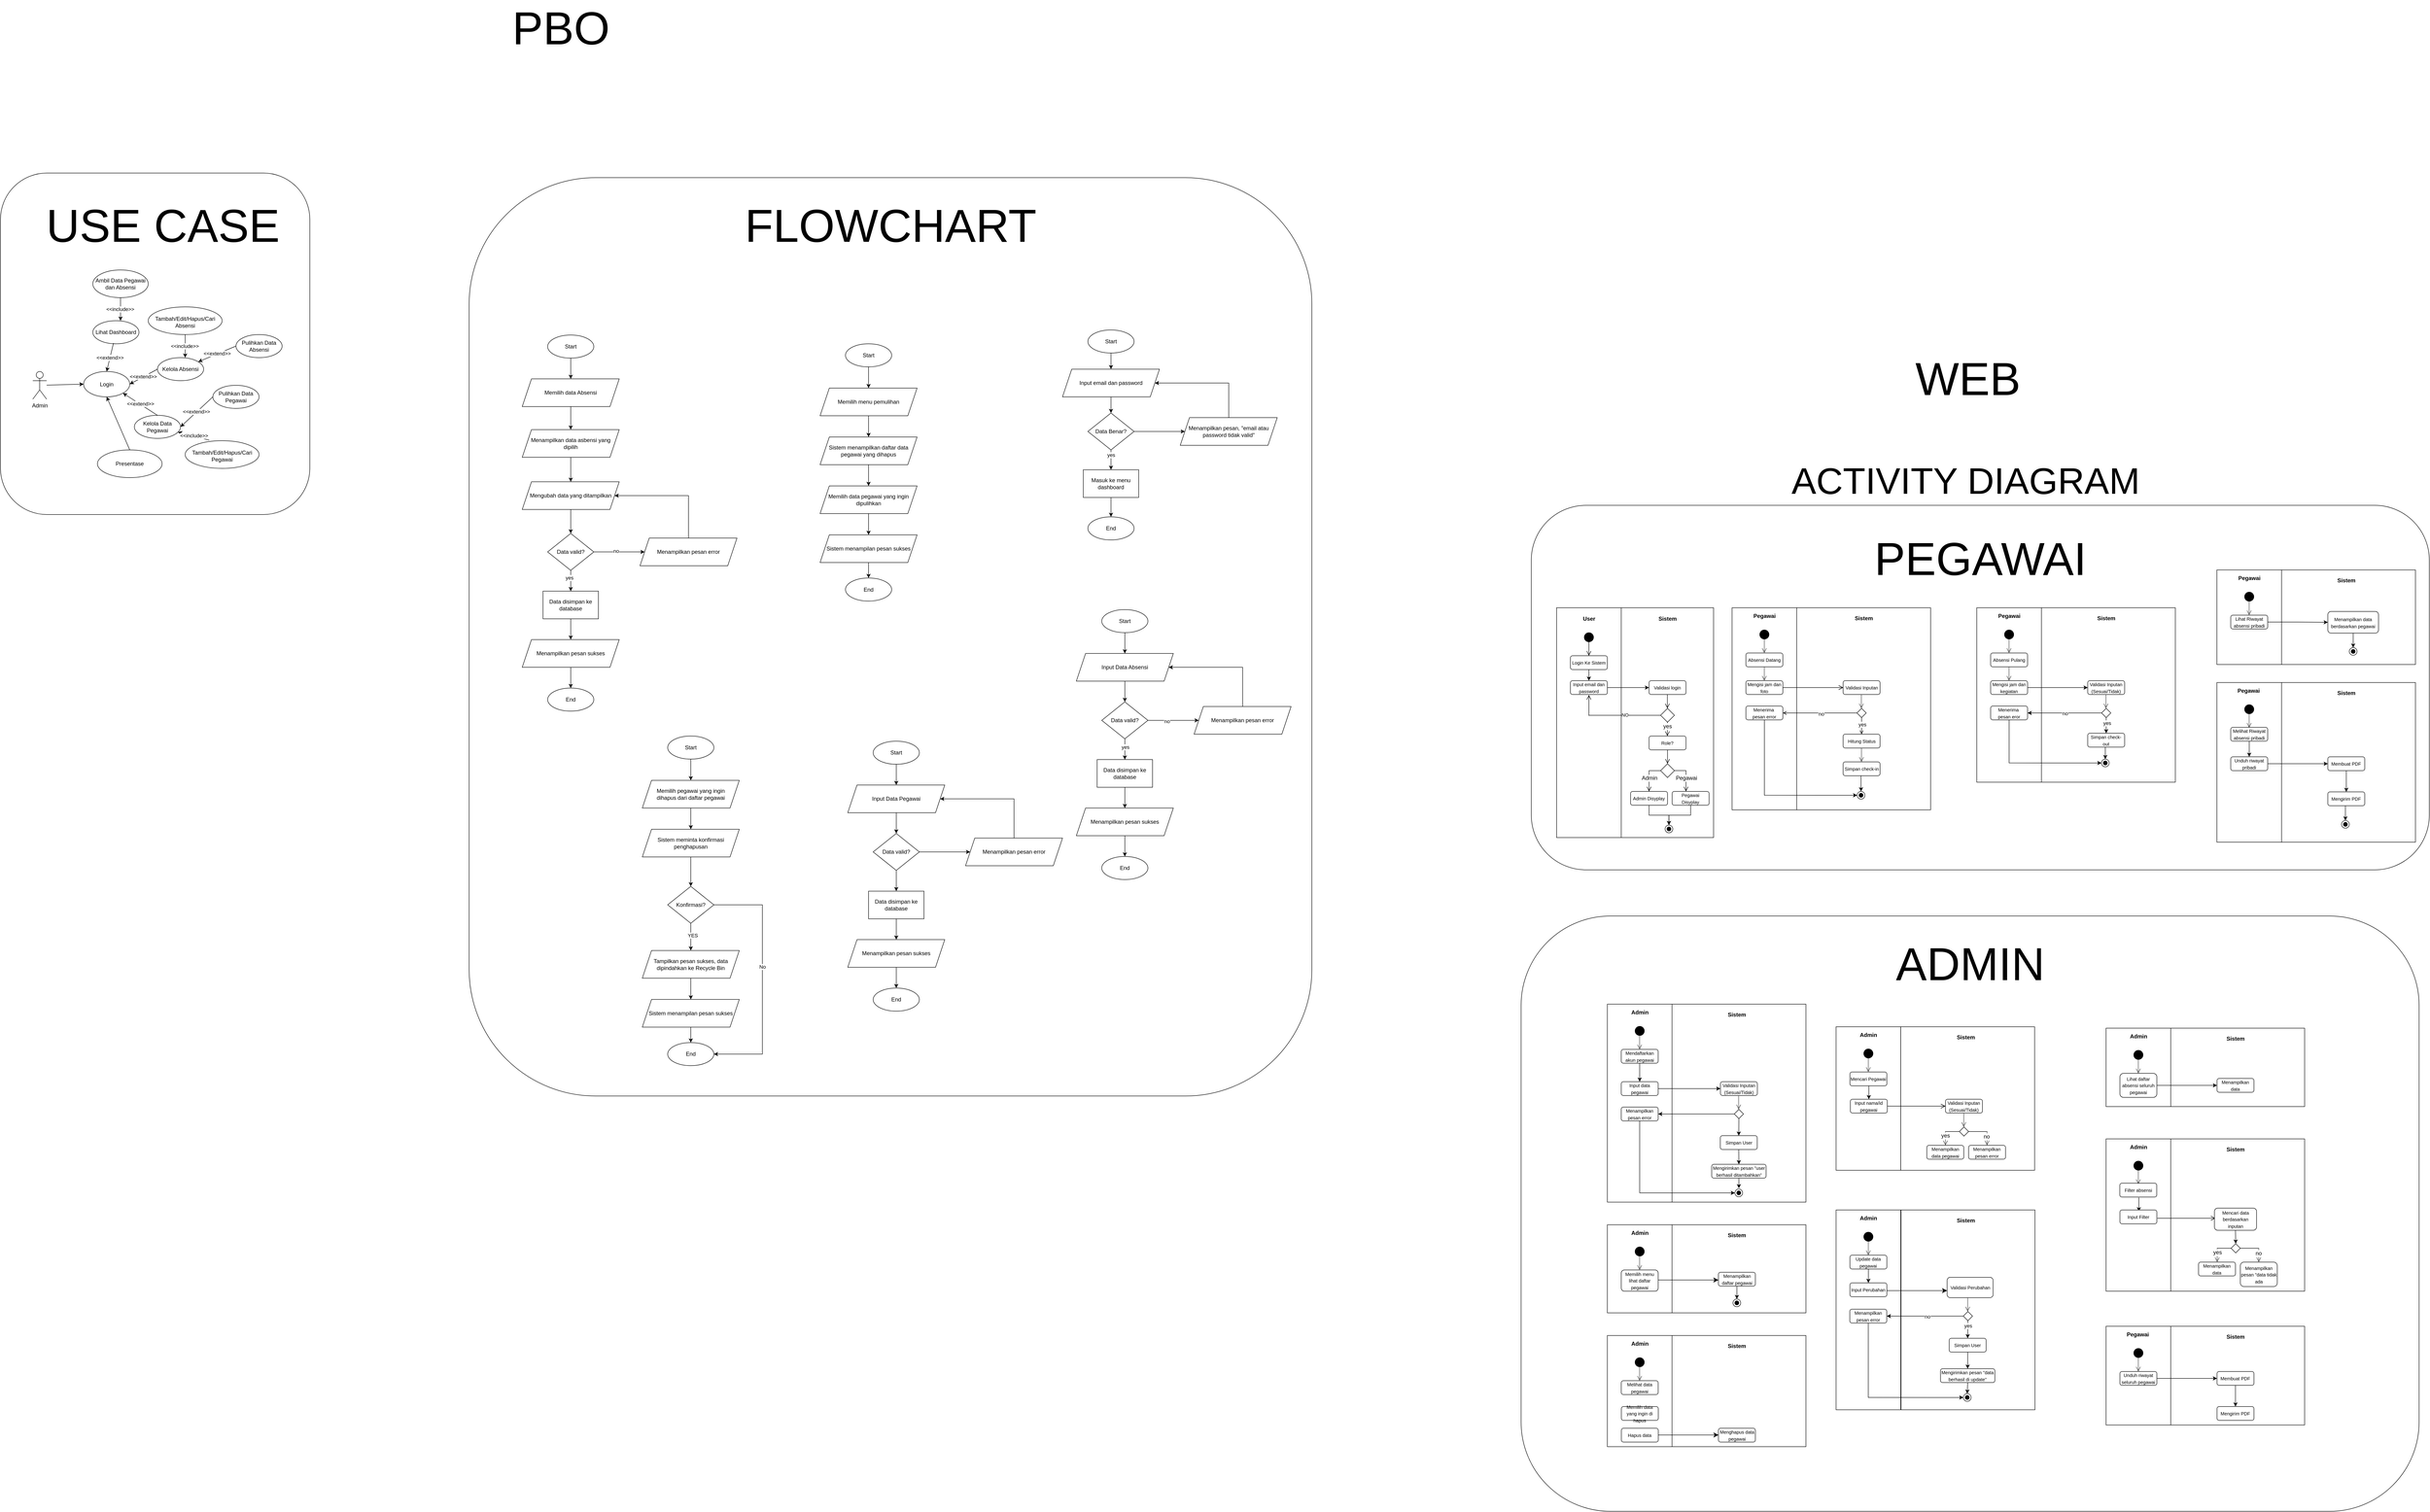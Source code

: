 <mxfile version="27.0.1">
  <diagram name="Page-1" id="Yv0Tl1XHFK00WdUaMiFT">
    <mxGraphModel dx="3978" dy="3001" grid="1" gridSize="10" guides="1" tooltips="1" connect="1" arrows="1" fold="1" page="1" pageScale="1" pageWidth="850" pageHeight="1100" math="0" shadow="0">
      <root>
        <mxCell id="0" />
        <mxCell id="1" parent="0" />
        <mxCell id="we6geMyEC_bCV0hnVJ2B-14" value="" style="rounded=1;whiteSpace=wrap;html=1;movable=0;resizable=0;rotatable=0;deletable=0;editable=0;locked=1;connectable=0;" parent="1" vertex="1">
          <mxGeometry x="-1395" y="-780" width="1825" height="1990" as="geometry" />
        </mxCell>
        <mxCell id="we6geMyEC_bCV0hnVJ2B-11" value="" style="rounded=1;whiteSpace=wrap;html=1;fontSize=11;" parent="1" vertex="1">
          <mxGeometry x="-2410" y="-790" width="670" height="740" as="geometry" />
        </mxCell>
        <mxCell id="we6geMyEC_bCV0hnVJ2B-4" value="" style="rounded=1;whiteSpace=wrap;html=1;fontSize=8;movable=1;resizable=1;rotatable=1;deletable=1;editable=1;locked=0;connectable=1;" parent="1" vertex="1">
          <mxGeometry x="883.13" y="820" width="1944.75" height="1290" as="geometry" />
        </mxCell>
        <mxCell id="we6geMyEC_bCV0hnVJ2B-3" value="" style="rounded=1;whiteSpace=wrap;html=1;fontSize=8;movable=0;resizable=0;rotatable=0;deletable=0;editable=0;locked=1;connectable=0;" parent="1" vertex="1">
          <mxGeometry x="905.25" y="-70" width="1944.75" height="790" as="geometry" />
        </mxCell>
        <mxCell id="m5Xinrenpy1b4HEcEIEp-1" value="Admin" style="shape=umlActor;verticalLabelPosition=bottom;verticalAlign=top;html=1;outlineConnect=0;" parent="1" vertex="1">
          <mxGeometry x="-2340" y="-360" width="30" height="60" as="geometry" />
        </mxCell>
        <mxCell id="m5Xinrenpy1b4HEcEIEp-2" value="Login" style="ellipse;whiteSpace=wrap;html=1;" parent="1" vertex="1">
          <mxGeometry x="-2230" y="-360" width="100" height="55" as="geometry" />
        </mxCell>
        <mxCell id="m5Xinrenpy1b4HEcEIEp-4" value="" style="endArrow=classic;html=1;rounded=0;entryX=0;entryY=0.5;entryDx=0;entryDy=0;" parent="1" source="m5Xinrenpy1b4HEcEIEp-1" target="m5Xinrenpy1b4HEcEIEp-2" edge="1">
          <mxGeometry width="50" height="50" relative="1" as="geometry">
            <mxPoint x="-2070" y="-160" as="sourcePoint" />
            <mxPoint x="-2020" y="-210" as="targetPoint" />
          </mxGeometry>
        </mxCell>
        <mxCell id="m5Xinrenpy1b4HEcEIEp-5" value="Lihat Dashboard" style="ellipse;whiteSpace=wrap;html=1;" parent="1" vertex="1">
          <mxGeometry x="-2210" y="-470" width="100" height="50" as="geometry" />
        </mxCell>
        <mxCell id="m5Xinrenpy1b4HEcEIEp-6" value="Ambil Data Pegawai dan Absensi" style="ellipse;whiteSpace=wrap;html=1;" parent="1" vertex="1">
          <mxGeometry x="-2210" y="-580" width="120" height="60" as="geometry" />
        </mxCell>
        <mxCell id="m5Xinrenpy1b4HEcEIEp-7" value="Kelola Absensi" style="ellipse;whiteSpace=wrap;html=1;" parent="1" vertex="1">
          <mxGeometry x="-2070" y="-390" width="100" height="50" as="geometry" />
        </mxCell>
        <mxCell id="m5Xinrenpy1b4HEcEIEp-8" value="&lt;table&gt;&lt;tbody&gt;&lt;tr&gt;&lt;td data-col-size=&quot;sm&quot; data-end=&quot;1503&quot; data-start=&quot;1487&quot;&gt;&lt;/td&gt;&lt;/tr&gt;&lt;/tbody&gt;&lt;/table&gt;&lt;table&gt;&lt;tbody&gt;&lt;tr&gt;&lt;td data-col-size=&quot;sm&quot; data-end=&quot;1542&quot; data-start=&quot;1503&quot;&gt;Tambah/Edit/Hapus/Cari Absensi&lt;/td&gt;&lt;/tr&gt;&lt;/tbody&gt;&lt;/table&gt;" style="ellipse;whiteSpace=wrap;html=1;" parent="1" vertex="1">
          <mxGeometry x="-2090" y="-500" width="160" height="60" as="geometry" />
        </mxCell>
        <mxCell id="m5Xinrenpy1b4HEcEIEp-9" value="Pulihkan Data Absensi" style="ellipse;whiteSpace=wrap;html=1;" parent="1" vertex="1">
          <mxGeometry x="-1900" y="-440" width="100" height="50" as="geometry" />
        </mxCell>
        <mxCell id="m5Xinrenpy1b4HEcEIEp-10" value="Kelola Data Pegawai" style="ellipse;whiteSpace=wrap;html=1;" parent="1" vertex="1">
          <mxGeometry x="-2120" y="-265" width="100" height="50" as="geometry" />
        </mxCell>
        <mxCell id="m5Xinrenpy1b4HEcEIEp-11" value="Pulihkan Data Pegawai" style="ellipse;whiteSpace=wrap;html=1;" parent="1" vertex="1">
          <mxGeometry x="-1950" y="-330" width="100" height="50" as="geometry" />
        </mxCell>
        <mxCell id="m5Xinrenpy1b4HEcEIEp-12" value="&lt;table&gt;&lt;tbody&gt;&lt;tr&gt;&lt;td data-col-size=&quot;sm&quot; data-end=&quot;1503&quot; data-start=&quot;1487&quot;&gt;&lt;/td&gt;&lt;/tr&gt;&lt;/tbody&gt;&lt;/table&gt;&lt;table&gt;&lt;tbody&gt;&lt;tr&gt;&lt;td data-col-size=&quot;sm&quot; data-end=&quot;1542&quot; data-start=&quot;1503&quot;&gt;Tambah/Edit/Hapus/Cari Pegawai&lt;/td&gt;&lt;/tr&gt;&lt;/tbody&gt;&lt;/table&gt;" style="ellipse;whiteSpace=wrap;html=1;" parent="1" vertex="1">
          <mxGeometry x="-2010" y="-210" width="160" height="60" as="geometry" />
        </mxCell>
        <mxCell id="m5Xinrenpy1b4HEcEIEp-13" value="" style="endArrow=classic;html=1;rounded=0;exitX=0.448;exitY=0.97;exitDx=0;exitDy=0;exitPerimeter=0;entryX=0.5;entryY=0;entryDx=0;entryDy=0;" parent="1" source="m5Xinrenpy1b4HEcEIEp-5" target="m5Xinrenpy1b4HEcEIEp-2" edge="1">
          <mxGeometry width="50" height="50" relative="1" as="geometry">
            <mxPoint x="-2230" y="-350" as="sourcePoint" />
            <mxPoint x="-2180" y="-400" as="targetPoint" />
          </mxGeometry>
        </mxCell>
        <mxCell id="m5Xinrenpy1b4HEcEIEp-14" value="&amp;lt;&amp;lt;extend&amp;gt;&amp;gt;" style="edgeLabel;html=1;align=center;verticalAlign=middle;resizable=0;points=[];" parent="m5Xinrenpy1b4HEcEIEp-13" vertex="1" connectable="0">
          <mxGeometry x="0.008" y="-1" relative="1" as="geometry">
            <mxPoint as="offset" />
          </mxGeometry>
        </mxCell>
        <mxCell id="m5Xinrenpy1b4HEcEIEp-15" value="" style="endArrow=classic;html=1;rounded=0;exitX=0;exitY=0.5;exitDx=0;exitDy=0;entryX=1;entryY=0.5;entryDx=0;entryDy=0;" parent="1" source="m5Xinrenpy1b4HEcEIEp-7" target="m5Xinrenpy1b4HEcEIEp-2" edge="1">
          <mxGeometry width="50" height="50" relative="1" as="geometry">
            <mxPoint x="-2080" y="-360.5" as="sourcePoint" />
            <mxPoint x="-2140" y="-299.5" as="targetPoint" />
          </mxGeometry>
        </mxCell>
        <mxCell id="m5Xinrenpy1b4HEcEIEp-16" value="&amp;lt;&amp;lt;extend&amp;gt;&amp;gt;" style="edgeLabel;html=1;align=center;verticalAlign=middle;resizable=0;points=[];" parent="m5Xinrenpy1b4HEcEIEp-15" vertex="1" connectable="0">
          <mxGeometry x="0.008" y="-1" relative="1" as="geometry">
            <mxPoint as="offset" />
          </mxGeometry>
        </mxCell>
        <mxCell id="m5Xinrenpy1b4HEcEIEp-17" value="" style="endArrow=classic;html=1;rounded=0;exitX=0.5;exitY=0;exitDx=0;exitDy=0;entryX=1;entryY=1;entryDx=0;entryDy=0;" parent="1" source="m5Xinrenpy1b4HEcEIEp-10" target="m5Xinrenpy1b4HEcEIEp-2" edge="1">
          <mxGeometry width="50" height="50" relative="1" as="geometry">
            <mxPoint x="-1950" y="-345" as="sourcePoint" />
            <mxPoint x="-2079.1" y="-317.42" as="targetPoint" />
          </mxGeometry>
        </mxCell>
        <mxCell id="m5Xinrenpy1b4HEcEIEp-18" value="&amp;lt;&amp;lt;extend&amp;gt;&amp;gt;" style="edgeLabel;html=1;align=center;verticalAlign=middle;resizable=0;points=[];" parent="m5Xinrenpy1b4HEcEIEp-17" vertex="1" connectable="0">
          <mxGeometry x="0.008" y="-1" relative="1" as="geometry">
            <mxPoint as="offset" />
          </mxGeometry>
        </mxCell>
        <mxCell id="m5Xinrenpy1b4HEcEIEp-19" value="" style="endArrow=classic;html=1;rounded=0;exitX=0.5;exitY=1;exitDx=0;exitDy=0;entryX=0.6;entryY=0;entryDx=0;entryDy=0;entryPerimeter=0;" parent="1" source="m5Xinrenpy1b4HEcEIEp-6" target="m5Xinrenpy1b4HEcEIEp-5" edge="1">
          <mxGeometry width="50" height="50" relative="1" as="geometry">
            <mxPoint x="-2101" y="-540" as="sourcePoint" />
            <mxPoint x="-2160" y="-479" as="targetPoint" />
          </mxGeometry>
        </mxCell>
        <mxCell id="m5Xinrenpy1b4HEcEIEp-20" value="&amp;lt;&amp;lt;include&amp;gt;&amp;gt;" style="edgeLabel;html=1;align=center;verticalAlign=middle;resizable=0;points=[];" parent="m5Xinrenpy1b4HEcEIEp-19" vertex="1" connectable="0">
          <mxGeometry x="0.008" y="-1" relative="1" as="geometry">
            <mxPoint as="offset" />
          </mxGeometry>
        </mxCell>
        <mxCell id="m5Xinrenpy1b4HEcEIEp-22" value="" style="endArrow=classic;html=1;rounded=0;entryX=0.6;entryY=0;entryDx=0;entryDy=0;entryPerimeter=0;" parent="1" source="m5Xinrenpy1b4HEcEIEp-8" target="m5Xinrenpy1b4HEcEIEp-7" edge="1">
          <mxGeometry width="50" height="50" relative="1" as="geometry">
            <mxPoint x="-2023" y="-499" as="sourcePoint" />
            <mxPoint x="-2080" y="-460" as="targetPoint" />
          </mxGeometry>
        </mxCell>
        <mxCell id="m5Xinrenpy1b4HEcEIEp-23" value="&amp;lt;&amp;lt;include&amp;gt;&amp;gt;" style="edgeLabel;html=1;align=center;verticalAlign=middle;resizable=0;points=[];" parent="m5Xinrenpy1b4HEcEIEp-22" vertex="1" connectable="0">
          <mxGeometry x="0.008" y="-1" relative="1" as="geometry">
            <mxPoint as="offset" />
          </mxGeometry>
        </mxCell>
        <mxCell id="m5Xinrenpy1b4HEcEIEp-24" value="" style="endArrow=classic;html=1;rounded=0;exitX=0.326;exitY=-0.02;exitDx=0;exitDy=0;exitPerimeter=0;" parent="1" source="m5Xinrenpy1b4HEcEIEp-12" target="m5Xinrenpy1b4HEcEIEp-10" edge="1">
          <mxGeometry width="50" height="50" relative="1" as="geometry">
            <mxPoint x="-1842" y="-431" as="sourcePoint" />
            <mxPoint x="-1890" y="-370" as="targetPoint" />
          </mxGeometry>
        </mxCell>
        <mxCell id="m5Xinrenpy1b4HEcEIEp-25" value="&amp;lt;&amp;lt;include&amp;gt;&amp;gt;" style="edgeLabel;html=1;align=center;verticalAlign=middle;resizable=0;points=[];" parent="m5Xinrenpy1b4HEcEIEp-24" vertex="1" connectable="0">
          <mxGeometry x="0.008" y="-1" relative="1" as="geometry">
            <mxPoint as="offset" />
          </mxGeometry>
        </mxCell>
        <mxCell id="m5Xinrenpy1b4HEcEIEp-26" value="" style="endArrow=classic;html=1;rounded=0;exitX=0;exitY=0.5;exitDx=0;exitDy=0;entryX=1;entryY=0.5;entryDx=0;entryDy=0;" parent="1" source="m5Xinrenpy1b4HEcEIEp-11" target="m5Xinrenpy1b4HEcEIEp-10" edge="1">
          <mxGeometry width="50" height="50" relative="1" as="geometry">
            <mxPoint x="-2032" y="-259" as="sourcePoint" />
            <mxPoint x="-2069" y="-307" as="targetPoint" />
          </mxGeometry>
        </mxCell>
        <mxCell id="m5Xinrenpy1b4HEcEIEp-27" value="&amp;lt;&amp;lt;extend&amp;gt;&amp;gt;" style="edgeLabel;html=1;align=center;verticalAlign=middle;resizable=0;points=[];" parent="m5Xinrenpy1b4HEcEIEp-26" vertex="1" connectable="0">
          <mxGeometry x="0.008" y="-1" relative="1" as="geometry">
            <mxPoint as="offset" />
          </mxGeometry>
        </mxCell>
        <mxCell id="m5Xinrenpy1b4HEcEIEp-28" value="" style="endArrow=classic;html=1;rounded=0;exitX=0;exitY=0.5;exitDx=0;exitDy=0;" parent="1" source="m5Xinrenpy1b4HEcEIEp-9" target="m5Xinrenpy1b4HEcEIEp-7" edge="1">
          <mxGeometry width="50" height="50" relative="1" as="geometry">
            <mxPoint x="-2112" y="-249" as="sourcePoint" />
            <mxPoint x="-2149" y="-297" as="targetPoint" />
          </mxGeometry>
        </mxCell>
        <mxCell id="m5Xinrenpy1b4HEcEIEp-29" value="&amp;lt;&amp;lt;extend&amp;gt;&amp;gt;" style="edgeLabel;html=1;align=center;verticalAlign=middle;resizable=0;points=[];" parent="m5Xinrenpy1b4HEcEIEp-28" vertex="1" connectable="0">
          <mxGeometry x="0.008" y="-1" relative="1" as="geometry">
            <mxPoint as="offset" />
          </mxGeometry>
        </mxCell>
        <mxCell id="0dSPZriXZC8QqvjGXmse-3" value="" style="verticalLabelPosition=bottom;verticalAlign=top;html=1;shape=mxgraph.basic.rect;fillColor2=none;strokeWidth=1;size=20;indent=5;movable=1;resizable=1;rotatable=1;deletable=1;editable=1;locked=0;connectable=1;" parent="1" vertex="1">
          <mxGeometry x="1340" y="152" width="140" height="438" as="geometry" />
        </mxCell>
        <mxCell id="0dSPZriXZC8QqvjGXmse-5" value="" style="verticalLabelPosition=bottom;verticalAlign=top;html=1;shape=mxgraph.basic.rect;fillColor2=none;strokeWidth=1;size=20;indent=5;movable=1;resizable=1;rotatable=1;deletable=1;editable=1;locked=0;connectable=1;" parent="1" vertex="1">
          <mxGeometry x="1480" y="152" width="290" height="438" as="geometry" />
        </mxCell>
        <mxCell id="0dSPZriXZC8QqvjGXmse-6" value="&lt;font style=&quot;font-size: 12px;&quot;&gt;Pegawai&lt;/font&gt;" style="text;strokeColor=none;fillColor=none;html=1;fontSize=24;fontStyle=1;verticalAlign=middle;align=center;" parent="1" vertex="1">
          <mxGeometry x="1360" y="146" width="100" height="40" as="geometry" />
        </mxCell>
        <mxCell id="0dSPZriXZC8QqvjGXmse-8" value="&lt;font style=&quot;font-size: 12px;&quot;&gt;Sistem&lt;/font&gt;" style="text;strokeColor=none;fillColor=none;html=1;fontSize=24;fontStyle=1;verticalAlign=middle;align=center;" parent="1" vertex="1">
          <mxGeometry x="1575" y="156" width="100" height="30" as="geometry" />
        </mxCell>
        <mxCell id="0dSPZriXZC8QqvjGXmse-13" value="&lt;p style=&quot;white-space-collapse: preserve;&quot; dir=&quot;auto&quot;&gt;&lt;font style=&quot;font-size: 10px;&quot;&gt;Absensi Datang&lt;/font&gt;&lt;/p&gt;" style="rounded=1;whiteSpace=wrap;html=1;" parent="1" vertex="1">
          <mxGeometry x="1370" y="250" width="80" height="30" as="geometry" />
        </mxCell>
        <mxCell id="0dSPZriXZC8QqvjGXmse-137" style="edgeStyle=none;curved=1;rounded=0;orthogonalLoop=1;jettySize=auto;html=1;exitX=1;exitY=0.5;exitDx=0;exitDy=0;fontSize=12;startSize=8;endSize=8;endArrow=open;endFill=0;" parent="1" source="0dSPZriXZC8QqvjGXmse-16" edge="1">
          <mxGeometry relative="1" as="geometry">
            <mxPoint x="1581" y="325" as="targetPoint" />
          </mxGeometry>
        </mxCell>
        <mxCell id="0dSPZriXZC8QqvjGXmse-16" value="&lt;p style=&quot;white-space-collapse: preserve;&quot; dir=&quot;auto&quot;&gt;&lt;font style=&quot;font-size: 10px;&quot;&gt;Mengisi jam dan foto&lt;/font&gt;&lt;/p&gt;" style="rounded=1;whiteSpace=wrap;html=1;" parent="1" vertex="1">
          <mxGeometry x="1370" y="310" width="80" height="30" as="geometry" />
        </mxCell>
        <mxCell id="0dSPZriXZC8QqvjGXmse-19" style="edgeStyle=none;curved=1;rounded=0;orthogonalLoop=1;jettySize=auto;html=1;exitX=0.5;exitY=1;exitDx=0;exitDy=0;entryX=0.5;entryY=0;entryDx=0;entryDy=0;fontSize=12;startSize=8;endSize=8;endArrow=open;endFill=0;strokeColor=light-dark(#404040, #ededed);" parent="1" edge="1">
          <mxGeometry relative="1" as="geometry">
            <mxPoint x="1409.8" y="280" as="sourcePoint" />
            <mxPoint x="1409.8" y="310" as="targetPoint" />
          </mxGeometry>
        </mxCell>
        <mxCell id="0dSPZriXZC8QqvjGXmse-67" value="" style="verticalLabelPosition=bottom;verticalAlign=top;html=1;shape=mxgraph.basic.rect;fillColor2=none;strokeWidth=1;size=20;indent=5;movable=1;resizable=1;rotatable=1;deletable=1;editable=1;locked=0;connectable=1;" parent="1" vertex="1">
          <mxGeometry x="960" y="152" width="140" height="498" as="geometry" />
        </mxCell>
        <mxCell id="0dSPZriXZC8QqvjGXmse-68" value="" style="verticalLabelPosition=bottom;verticalAlign=top;html=1;shape=mxgraph.basic.rect;fillColor2=none;strokeWidth=1;size=20;indent=5;movable=1;resizable=1;rotatable=1;deletable=1;editable=1;locked=0;connectable=1;" parent="1" vertex="1">
          <mxGeometry x="1100" y="152" width="200" height="498" as="geometry" />
        </mxCell>
        <mxCell id="0dSPZriXZC8QqvjGXmse-69" value="&lt;font style=&quot;font-size: 12px;&quot;&gt;User&lt;/font&gt;" style="text;strokeColor=none;fillColor=none;html=1;fontSize=24;fontStyle=1;verticalAlign=middle;align=center;" parent="1" vertex="1">
          <mxGeometry x="980" y="152" width="100" height="40" as="geometry" />
        </mxCell>
        <mxCell id="0dSPZriXZC8QqvjGXmse-70" value="&lt;font style=&quot;font-size: 12px;&quot;&gt;Sistem&lt;/font&gt;" style="text;strokeColor=none;fillColor=none;html=1;fontSize=24;fontStyle=1;verticalAlign=middle;align=center;" parent="1" vertex="1">
          <mxGeometry x="1150" y="152" width="100" height="40" as="geometry" />
        </mxCell>
        <mxCell id="0dSPZriXZC8QqvjGXmse-73" style="edgeStyle=none;curved=1;rounded=0;orthogonalLoop=1;jettySize=auto;html=1;exitX=0.5;exitY=1;exitDx=0;exitDy=0;entryX=0.5;entryY=0;entryDx=0;entryDy=0;fontSize=12;startSize=8;endSize=8;endArrow=open;endFill=0;" parent="1" source="0dSPZriXZC8QqvjGXmse-71" target="0dSPZriXZC8QqvjGXmse-72" edge="1">
          <mxGeometry relative="1" as="geometry" />
        </mxCell>
        <mxCell id="0dSPZriXZC8QqvjGXmse-71" value="" style="ellipse;whiteSpace=wrap;html=1;aspect=fixed;gradientColor=none;fillColor=#000000;fillStyle=solid;gradientDirection=north;" parent="1" vertex="1">
          <mxGeometry x="1020" y="206" width="20" height="20" as="geometry" />
        </mxCell>
        <mxCell id="kHghbOgyVwqgFKvwWH_L-413" style="edgeStyle=orthogonalEdgeStyle;rounded=0;orthogonalLoop=1;jettySize=auto;html=1;exitX=0.5;exitY=1;exitDx=0;exitDy=0;" parent="1" source="0dSPZriXZC8QqvjGXmse-72" target="kHghbOgyVwqgFKvwWH_L-412" edge="1">
          <mxGeometry relative="1" as="geometry" />
        </mxCell>
        <mxCell id="0dSPZriXZC8QqvjGXmse-72" value="&lt;p style=&quot;white-space-collapse: preserve;&quot; dir=&quot;auto&quot;&gt;&lt;font style=&quot;font-size: 10px;&quot;&gt;Login Ke Sistem&lt;/font&gt;&lt;/p&gt;" style="rounded=1;whiteSpace=wrap;html=1;" parent="1" vertex="1">
          <mxGeometry x="990" y="256" width="80" height="30" as="geometry" />
        </mxCell>
        <mxCell id="0dSPZriXZC8QqvjGXmse-74" value="&lt;p style=&quot;white-space-collapse: preserve;&quot; dir=&quot;auto&quot;&gt;&lt;font style=&quot;font-size: 10px;&quot;&gt;Validasi login&lt;/font&gt;&lt;/p&gt;" style="rounded=1;whiteSpace=wrap;html=1;" parent="1" vertex="1">
          <mxGeometry x="1160.25" y="310" width="80" height="30" as="geometry" />
        </mxCell>
        <mxCell id="0dSPZriXZC8QqvjGXmse-75" value="" style="rhombus;whiteSpace=wrap;html=1;" parent="1" vertex="1">
          <mxGeometry x="1185.25" y="370" width="30" height="30" as="geometry" />
        </mxCell>
        <mxCell id="0dSPZriXZC8QqvjGXmse-76" style="edgeStyle=none;curved=1;rounded=0;orthogonalLoop=1;jettySize=auto;html=1;exitX=0.5;exitY=1;exitDx=0;exitDy=0;entryX=0.5;entryY=0;entryDx=0;entryDy=0;fontSize=12;startSize=8;endSize=8;endArrow=open;endFill=0;" parent="1" edge="1">
          <mxGeometry relative="1" as="geometry">
            <mxPoint x="1199.91" y="340" as="sourcePoint" />
            <mxPoint x="1199.91" y="370" as="targetPoint" />
          </mxGeometry>
        </mxCell>
        <mxCell id="0dSPZriXZC8QqvjGXmse-81" value="" style="endArrow=none;html=1;rounded=0;fontSize=12;startSize=8;endSize=8;curved=1;entryX=0;entryY=0.5;entryDx=0;entryDy=0;" parent="1" target="0dSPZriXZC8QqvjGXmse-75" edge="1">
          <mxGeometry width="50" height="50" relative="1" as="geometry">
            <mxPoint x="1030" y="385" as="sourcePoint" />
            <mxPoint x="1164" y="331" as="targetPoint" />
          </mxGeometry>
        </mxCell>
        <mxCell id="0dSPZriXZC8QqvjGXmse-83" value="&lt;font style=&quot;font-size: 10px;&quot;&gt;NO&lt;/font&gt;" style="edgeLabel;html=1;align=center;verticalAlign=middle;resizable=0;points=[];fontSize=12;" parent="0dSPZriXZC8QqvjGXmse-81" vertex="1" connectable="0">
          <mxGeometry x="-0.0" y="1" relative="1" as="geometry">
            <mxPoint as="offset" />
          </mxGeometry>
        </mxCell>
        <mxCell id="0dSPZriXZC8QqvjGXmse-82" value="" style="endArrow=open;html=1;rounded=0;fontSize=12;startSize=8;endSize=8;curved=1;endFill=0;" parent="1" edge="1">
          <mxGeometry width="50" height="50" relative="1" as="geometry">
            <mxPoint x="1030" y="386" as="sourcePoint" />
            <mxPoint x="1030" y="341" as="targetPoint" />
          </mxGeometry>
        </mxCell>
        <mxCell id="0dSPZriXZC8QqvjGXmse-84" style="edgeStyle=none;curved=1;rounded=0;orthogonalLoop=1;jettySize=auto;html=1;exitX=0.5;exitY=1;exitDx=0;exitDy=0;entryX=0.5;entryY=0;entryDx=0;entryDy=0;fontSize=12;startSize=8;endSize=8;endArrow=open;endFill=0;" parent="1" edge="1">
          <mxGeometry relative="1" as="geometry">
            <mxPoint x="1199.96" y="400" as="sourcePoint" />
            <mxPoint x="1199.96" y="430" as="targetPoint" />
          </mxGeometry>
        </mxCell>
        <mxCell id="0dSPZriXZC8QqvjGXmse-86" value="yes" style="edgeLabel;html=1;align=center;verticalAlign=middle;resizable=0;points=[];fontSize=12;" parent="0dSPZriXZC8QqvjGXmse-84" vertex="1" connectable="0">
          <mxGeometry x="-0.385" relative="1" as="geometry">
            <mxPoint as="offset" />
          </mxGeometry>
        </mxCell>
        <mxCell id="0dSPZriXZC8QqvjGXmse-88" style="edgeStyle=none;curved=1;rounded=0;orthogonalLoop=1;jettySize=auto;html=1;exitX=0.5;exitY=1;exitDx=0;exitDy=0;entryX=0.5;entryY=0;entryDx=0;entryDy=0;fontSize=12;startSize=8;endSize=8;endArrow=open;endFill=0;" parent="1" source="0dSPZriXZC8QqvjGXmse-85" target="0dSPZriXZC8QqvjGXmse-87" edge="1">
          <mxGeometry relative="1" as="geometry" />
        </mxCell>
        <mxCell id="0dSPZriXZC8QqvjGXmse-85" value="&lt;p style=&quot;white-space-collapse: preserve;&quot; dir=&quot;auto&quot;&gt;&lt;font style=&quot;font-size: 10px;&quot;&gt;Role?&lt;/font&gt;&lt;/p&gt;" style="rounded=1;whiteSpace=wrap;html=1;" parent="1" vertex="1">
          <mxGeometry x="1160.25" y="430" width="80" height="30" as="geometry" />
        </mxCell>
        <mxCell id="0dSPZriXZC8QqvjGXmse-87" value="" style="rhombus;whiteSpace=wrap;html=1;" parent="1" vertex="1">
          <mxGeometry x="1185.25" y="490" width="30" height="30" as="geometry" />
        </mxCell>
        <mxCell id="QvAjAkcvjzWJb9EvimkX-6" style="edgeStyle=orthogonalEdgeStyle;rounded=0;orthogonalLoop=1;jettySize=auto;html=1;exitX=0.5;exitY=1;exitDx=0;exitDy=0;entryX=0.5;entryY=0;entryDx=0;entryDy=0;" edge="1" parent="1" source="0dSPZriXZC8QqvjGXmse-89" target="QvAjAkcvjzWJb9EvimkX-4">
          <mxGeometry relative="1" as="geometry" />
        </mxCell>
        <mxCell id="0dSPZriXZC8QqvjGXmse-89" value="&lt;p style=&quot;white-space-collapse: preserve;&quot; dir=&quot;auto&quot;&gt;&lt;font style=&quot;font-size: 10px;&quot;&gt;Admin Disyplay&lt;/font&gt;&lt;/p&gt;" style="rounded=1;whiteSpace=wrap;html=1;" parent="1" vertex="1">
          <mxGeometry x="1120.25" y="550" width="80" height="30" as="geometry" />
        </mxCell>
        <mxCell id="QvAjAkcvjzWJb9EvimkX-7" style="edgeStyle=orthogonalEdgeStyle;rounded=0;orthogonalLoop=1;jettySize=auto;html=1;exitX=0.5;exitY=1;exitDx=0;exitDy=0;entryX=0.5;entryY=0;entryDx=0;entryDy=0;" edge="1" parent="1" source="0dSPZriXZC8QqvjGXmse-90" target="QvAjAkcvjzWJb9EvimkX-4">
          <mxGeometry relative="1" as="geometry" />
        </mxCell>
        <mxCell id="0dSPZriXZC8QqvjGXmse-90" value="&lt;p style=&quot;white-space-collapse: preserve;&quot; dir=&quot;auto&quot;&gt;&lt;font style=&quot;font-size: 10px;&quot;&gt;Pegawai Disyplay&lt;/font&gt;&lt;/p&gt;" style="rounded=1;whiteSpace=wrap;html=1;" parent="1" vertex="1">
          <mxGeometry x="1210.25" y="550" width="80" height="30" as="geometry" />
        </mxCell>
        <mxCell id="0dSPZriXZC8QqvjGXmse-92" value="" style="endArrow=none;html=1;rounded=0;fontSize=12;startSize=8;endSize=8;curved=1;entryX=0;entryY=0.5;entryDx=0;entryDy=0;" parent="1" target="0dSPZriXZC8QqvjGXmse-87" edge="1">
          <mxGeometry width="50" height="50" relative="1" as="geometry">
            <mxPoint x="1160.25" y="505" as="sourcePoint" />
            <mxPoint x="1185.25" y="461" as="targetPoint" />
          </mxGeometry>
        </mxCell>
        <mxCell id="0dSPZriXZC8QqvjGXmse-93" value="" style="endArrow=open;html=1;rounded=0;fontSize=12;startSize=8;endSize=8;curved=1;entryX=0.5;entryY=0;entryDx=0;entryDy=0;endFill=0;" parent="1" target="0dSPZriXZC8QqvjGXmse-89" edge="1">
          <mxGeometry width="50" height="50" relative="1" as="geometry">
            <mxPoint x="1160.25" y="504.5" as="sourcePoint" />
            <mxPoint x="1250.25" y="500" as="targetPoint" />
          </mxGeometry>
        </mxCell>
        <mxCell id="0dSPZriXZC8QqvjGXmse-96" value="Admin" style="edgeLabel;html=1;align=center;verticalAlign=middle;resizable=0;points=[];fontSize=12;" parent="0dSPZriXZC8QqvjGXmse-93" vertex="1" connectable="0">
          <mxGeometry x="-0.294" relative="1" as="geometry">
            <mxPoint as="offset" />
          </mxGeometry>
        </mxCell>
        <mxCell id="0dSPZriXZC8QqvjGXmse-94" value="" style="endArrow=none;html=1;rounded=0;fontSize=12;startSize=8;endSize=8;curved=1;entryX=0;entryY=0.5;entryDx=0;entryDy=0;" parent="1" edge="1">
          <mxGeometry width="50" height="50" relative="1" as="geometry">
            <mxPoint x="1215.25" y="504.9" as="sourcePoint" />
            <mxPoint x="1240.25" y="504.9" as="targetPoint" />
          </mxGeometry>
        </mxCell>
        <mxCell id="0dSPZriXZC8QqvjGXmse-95" value="" style="endArrow=open;html=1;rounded=0;fontSize=12;startSize=8;endSize=8;curved=1;entryX=0.5;entryY=0;entryDx=0;entryDy=0;endFill=0;" parent="1" edge="1">
          <mxGeometry width="50" height="50" relative="1" as="geometry">
            <mxPoint x="1240.25" y="504.5" as="sourcePoint" />
            <mxPoint x="1240.25" y="550" as="targetPoint" />
          </mxGeometry>
        </mxCell>
        <mxCell id="0dSPZriXZC8QqvjGXmse-97" value="Pegawai" style="edgeLabel;html=1;align=center;verticalAlign=middle;resizable=0;points=[];fontSize=12;" parent="0dSPZriXZC8QqvjGXmse-95" vertex="1" connectable="0">
          <mxGeometry x="-0.294" relative="1" as="geometry">
            <mxPoint as="offset" />
          </mxGeometry>
        </mxCell>
        <mxCell id="0dSPZriXZC8QqvjGXmse-99" value="" style="ellipse;whiteSpace=wrap;html=1;aspect=fixed;gradientColor=none;fillColor=#000000;fillStyle=solid;gradientDirection=north;" parent="1" vertex="1">
          <mxGeometry x="1400" y="200" width="20" height="20" as="geometry" />
        </mxCell>
        <mxCell id="0dSPZriXZC8QqvjGXmse-100" style="edgeStyle=none;curved=1;rounded=0;orthogonalLoop=1;jettySize=auto;html=1;exitX=0.5;exitY=1;exitDx=0;exitDy=0;entryX=0.5;entryY=0;entryDx=0;entryDy=0;fontSize=12;startSize=8;endSize=8;endArrow=open;endFill=0;strokeColor=light-dark(#404040, #ededed);" parent="1" edge="1">
          <mxGeometry relative="1" as="geometry">
            <mxPoint x="1409.83" y="220" as="sourcePoint" />
            <mxPoint x="1409.83" y="250" as="targetPoint" />
          </mxGeometry>
        </mxCell>
        <mxCell id="0dSPZriXZC8QqvjGXmse-102" value="&lt;p style=&quot;white-space-collapse: preserve;&quot; dir=&quot;auto&quot;&gt;&lt;font style=&quot;font-size: 10px;&quot;&gt;Hitung Status&lt;/font&gt;&lt;/p&gt;" style="rounded=1;whiteSpace=wrap;html=1;" parent="1" vertex="1">
          <mxGeometry x="1580.5" y="426" width="80" height="30" as="geometry" />
        </mxCell>
        <mxCell id="QvAjAkcvjzWJb9EvimkX-17" style="edgeStyle=orthogonalEdgeStyle;rounded=0;orthogonalLoop=1;jettySize=auto;html=1;exitX=0.5;exitY=1;exitDx=0;exitDy=0;entryX=0.5;entryY=0;entryDx=0;entryDy=0;" edge="1" parent="1" source="0dSPZriXZC8QqvjGXmse-116" target="QvAjAkcvjzWJb9EvimkX-15">
          <mxGeometry relative="1" as="geometry" />
        </mxCell>
        <mxCell id="0dSPZriXZC8QqvjGXmse-116" value="&lt;p style=&quot;white-space-collapse: preserve;&quot; dir=&quot;auto&quot;&gt;&lt;font style=&quot;font-size: 10px;&quot;&gt;Simpan check-in&lt;/font&gt;&lt;/p&gt;" style="rounded=1;whiteSpace=wrap;html=1;" parent="1" vertex="1">
          <mxGeometry x="1580.5" y="486" width="80" height="30" as="geometry" />
        </mxCell>
        <mxCell id="0dSPZriXZC8QqvjGXmse-117" style="edgeStyle=none;curved=1;rounded=0;orthogonalLoop=1;jettySize=auto;html=1;exitX=0.5;exitY=1;exitDx=0;exitDy=0;entryX=0.5;entryY=0;entryDx=0;entryDy=0;fontSize=12;startSize=8;endSize=8;endArrow=open;endFill=0;strokeColor=light-dark(#404040, #ededed);" parent="1" edge="1">
          <mxGeometry relative="1" as="geometry">
            <mxPoint x="1620.26" y="456" as="sourcePoint" />
            <mxPoint x="1620.26" y="486" as="targetPoint" />
          </mxGeometry>
        </mxCell>
        <mxCell id="0dSPZriXZC8QqvjGXmse-126" value="&lt;p style=&quot;white-space-collapse: preserve;&quot; dir=&quot;auto&quot;&gt;&lt;span style=&quot;font-size: 10px;&quot;&gt;Validasi Inputan&lt;br&gt;&lt;/span&gt;&lt;/p&gt;" style="rounded=1;whiteSpace=wrap;html=1;" parent="1" vertex="1">
          <mxGeometry x="1580.5" y="310" width="80" height="30" as="geometry" />
        </mxCell>
        <mxCell id="0dSPZriXZC8QqvjGXmse-128" style="edgeStyle=none;curved=1;rounded=0;orthogonalLoop=1;jettySize=auto;html=1;exitX=0.5;exitY=1;exitDx=0;exitDy=0;entryX=0.5;entryY=0;entryDx=0;entryDy=0;fontSize=12;startSize=8;endSize=8;endArrow=open;endFill=0;strokeColor=light-dark(#404040, #ededed);" parent="1" edge="1">
          <mxGeometry relative="1" as="geometry">
            <mxPoint x="1620" y="340" as="sourcePoint" />
            <mxPoint x="1620" y="370" as="targetPoint" />
          </mxGeometry>
        </mxCell>
        <mxCell id="QvAjAkcvjzWJb9EvimkX-9" style="edgeStyle=orthogonalEdgeStyle;rounded=0;orthogonalLoop=1;jettySize=auto;html=1;exitX=0;exitY=0.5;exitDx=0;exitDy=0;entryX=1;entryY=0.5;entryDx=0;entryDy=0;endArrow=open;endFill=0;" edge="1" parent="1" source="0dSPZriXZC8QqvjGXmse-129" target="0dSPZriXZC8QqvjGXmse-130">
          <mxGeometry relative="1" as="geometry" />
        </mxCell>
        <mxCell id="QvAjAkcvjzWJb9EvimkX-20" value="no" style="edgeLabel;html=1;align=center;verticalAlign=middle;resizable=0;points=[];" vertex="1" connectable="0" parent="QvAjAkcvjzWJb9EvimkX-9">
          <mxGeometry x="-0.034" y="2" relative="1" as="geometry">
            <mxPoint as="offset" />
          </mxGeometry>
        </mxCell>
        <mxCell id="QvAjAkcvjzWJb9EvimkX-10" style="edgeStyle=orthogonalEdgeStyle;rounded=0;orthogonalLoop=1;jettySize=auto;html=1;exitX=0.5;exitY=1;exitDx=0;exitDy=0;entryX=0.5;entryY=0;entryDx=0;entryDy=0;endArrow=open;endFill=0;" edge="1" parent="1" source="0dSPZriXZC8QqvjGXmse-129" target="0dSPZriXZC8QqvjGXmse-102">
          <mxGeometry relative="1" as="geometry">
            <mxPoint x="1620.5" y="414" as="targetPoint" />
          </mxGeometry>
        </mxCell>
        <mxCell id="QvAjAkcvjzWJb9EvimkX-19" value="yes" style="edgeLabel;html=1;align=center;verticalAlign=middle;resizable=0;points=[];" vertex="1" connectable="0" parent="QvAjAkcvjzWJb9EvimkX-10">
          <mxGeometry x="-0.192" y="1" relative="1" as="geometry">
            <mxPoint as="offset" />
          </mxGeometry>
        </mxCell>
        <mxCell id="0dSPZriXZC8QqvjGXmse-129" value="" style="rhombus;whiteSpace=wrap;html=1;" parent="1" vertex="1">
          <mxGeometry x="1610.5" y="370" width="20" height="20" as="geometry" />
        </mxCell>
        <mxCell id="QvAjAkcvjzWJb9EvimkX-18" style="edgeStyle=orthogonalEdgeStyle;rounded=0;orthogonalLoop=1;jettySize=auto;html=1;exitX=0.5;exitY=1;exitDx=0;exitDy=0;entryX=0;entryY=0.5;entryDx=0;entryDy=0;" edge="1" parent="1" source="0dSPZriXZC8QqvjGXmse-130" target="QvAjAkcvjzWJb9EvimkX-15">
          <mxGeometry relative="1" as="geometry" />
        </mxCell>
        <mxCell id="0dSPZriXZC8QqvjGXmse-130" value="&lt;p style=&quot;white-space-collapse: preserve;&quot; dir=&quot;auto&quot;&gt;&lt;font style=&quot;font-size: 10px;&quot;&gt;Menerima &lt;br/&gt;&lt;/font&gt;&lt;span style=&quot;font-size: 10px; background-color: transparent; color: light-dark(rgb(0, 0, 0), rgb(255, 255, 255));&quot;&gt;pesan error&lt;/span&gt;&lt;/p&gt;" style="rounded=1;whiteSpace=wrap;html=1;" parent="1" vertex="1">
          <mxGeometry x="1370" y="365" width="80" height="30" as="geometry" />
        </mxCell>
        <mxCell id="cEof3JHG57jXNJ5j5Tlc-6" style="edgeStyle=orthogonalEdgeStyle;rounded=0;orthogonalLoop=1;jettySize=auto;html=1;exitX=0.5;exitY=1;exitDx=0;exitDy=0;" parent="1" source="cEof3JHG57jXNJ5j5Tlc-2" target="cEof3JHG57jXNJ5j5Tlc-3" edge="1">
          <mxGeometry relative="1" as="geometry" />
        </mxCell>
        <mxCell id="cEof3JHG57jXNJ5j5Tlc-2" value="Start" style="ellipse;whiteSpace=wrap;html=1;" parent="1" vertex="1">
          <mxGeometry x="-55" y="-450" width="100" height="50" as="geometry" />
        </mxCell>
        <mxCell id="cEof3JHG57jXNJ5j5Tlc-7" style="edgeStyle=orthogonalEdgeStyle;rounded=0;orthogonalLoop=1;jettySize=auto;html=1;exitX=0.5;exitY=1;exitDx=0;exitDy=0;entryX=0.5;entryY=0;entryDx=0;entryDy=0;" parent="1" source="cEof3JHG57jXNJ5j5Tlc-3" target="cEof3JHG57jXNJ5j5Tlc-4" edge="1">
          <mxGeometry relative="1" as="geometry" />
        </mxCell>
        <mxCell id="cEof3JHG57jXNJ5j5Tlc-3" value="Input email dan password" style="shape=parallelogram;perimeter=parallelogramPerimeter;whiteSpace=wrap;html=1;fixedSize=1;" parent="1" vertex="1">
          <mxGeometry x="-110" y="-365" width="210" height="60" as="geometry" />
        </mxCell>
        <mxCell id="cEof3JHG57jXNJ5j5Tlc-8" style="edgeStyle=orthogonalEdgeStyle;rounded=0;orthogonalLoop=1;jettySize=auto;html=1;exitX=0.5;exitY=1;exitDx=0;exitDy=0;" parent="1" source="cEof3JHG57jXNJ5j5Tlc-4" target="cEof3JHG57jXNJ5j5Tlc-5" edge="1">
          <mxGeometry relative="1" as="geometry" />
        </mxCell>
        <mxCell id="cEof3JHG57jXNJ5j5Tlc-9" value="yes" style="edgeLabel;html=1;align=center;verticalAlign=middle;resizable=0;points=[];" parent="cEof3JHG57jXNJ5j5Tlc-8" vertex="1" connectable="0">
          <mxGeometry x="-0.501" relative="1" as="geometry">
            <mxPoint as="offset" />
          </mxGeometry>
        </mxCell>
        <mxCell id="cEof3JHG57jXNJ5j5Tlc-16" style="edgeStyle=orthogonalEdgeStyle;rounded=0;orthogonalLoop=1;jettySize=auto;html=1;exitX=1;exitY=0.5;exitDx=0;exitDy=0;entryX=0;entryY=0.5;entryDx=0;entryDy=0;" parent="1" source="cEof3JHG57jXNJ5j5Tlc-4" target="cEof3JHG57jXNJ5j5Tlc-15" edge="1">
          <mxGeometry relative="1" as="geometry" />
        </mxCell>
        <mxCell id="cEof3JHG57jXNJ5j5Tlc-4" value="Data Benar?" style="rhombus;whiteSpace=wrap;html=1;" parent="1" vertex="1">
          <mxGeometry x="-55" y="-270" width="100" height="80" as="geometry" />
        </mxCell>
        <mxCell id="cEof3JHG57jXNJ5j5Tlc-13" style="edgeStyle=orthogonalEdgeStyle;rounded=0;orthogonalLoop=1;jettySize=auto;html=1;exitX=0.5;exitY=1;exitDx=0;exitDy=0;entryX=0.5;entryY=0;entryDx=0;entryDy=0;" parent="1" source="cEof3JHG57jXNJ5j5Tlc-5" target="cEof3JHG57jXNJ5j5Tlc-12" edge="1">
          <mxGeometry relative="1" as="geometry" />
        </mxCell>
        <mxCell id="cEof3JHG57jXNJ5j5Tlc-5" value="Masuk ke menu dashboard" style="rounded=0;whiteSpace=wrap;html=1;" parent="1" vertex="1">
          <mxGeometry x="-65" y="-147" width="120" height="60" as="geometry" />
        </mxCell>
        <mxCell id="cEof3JHG57jXNJ5j5Tlc-12" value="End" style="ellipse;whiteSpace=wrap;html=1;" parent="1" vertex="1">
          <mxGeometry x="-55" y="-45" width="100" height="50" as="geometry" />
        </mxCell>
        <mxCell id="cEof3JHG57jXNJ5j5Tlc-17" style="edgeStyle=orthogonalEdgeStyle;rounded=0;orthogonalLoop=1;jettySize=auto;html=1;exitX=0.5;exitY=0;exitDx=0;exitDy=0;entryX=1;entryY=0.5;entryDx=0;entryDy=0;" parent="1" source="cEof3JHG57jXNJ5j5Tlc-15" target="cEof3JHG57jXNJ5j5Tlc-3" edge="1">
          <mxGeometry relative="1" as="geometry">
            <Array as="points">
              <mxPoint x="250" y="-335" />
            </Array>
          </mxGeometry>
        </mxCell>
        <mxCell id="cEof3JHG57jXNJ5j5Tlc-15" value="Menampilkan pesan, &quot;email atau password tidak valid&quot;" style="shape=parallelogram;perimeter=parallelogramPerimeter;whiteSpace=wrap;html=1;fixedSize=1;" parent="1" vertex="1">
          <mxGeometry x="145" y="-260" width="210" height="60" as="geometry" />
        </mxCell>
        <mxCell id="cEof3JHG57jXNJ5j5Tlc-21" style="edgeStyle=orthogonalEdgeStyle;rounded=0;orthogonalLoop=1;jettySize=auto;html=1;exitX=0.5;exitY=1;exitDx=0;exitDy=0;entryX=0.5;entryY=0;entryDx=0;entryDy=0;" parent="1" source="cEof3JHG57jXNJ5j5Tlc-18" target="cEof3JHG57jXNJ5j5Tlc-19" edge="1">
          <mxGeometry relative="1" as="geometry" />
        </mxCell>
        <mxCell id="cEof3JHG57jXNJ5j5Tlc-18" value="Start" style="ellipse;whiteSpace=wrap;html=1;" parent="1" vertex="1">
          <mxGeometry x="-25" y="156" width="100" height="50" as="geometry" />
        </mxCell>
        <mxCell id="cEof3JHG57jXNJ5j5Tlc-22" style="edgeStyle=orthogonalEdgeStyle;rounded=0;orthogonalLoop=1;jettySize=auto;html=1;exitX=0.5;exitY=1;exitDx=0;exitDy=0;entryX=0.5;entryY=0;entryDx=0;entryDy=0;" parent="1" source="cEof3JHG57jXNJ5j5Tlc-19" target="cEof3JHG57jXNJ5j5Tlc-20" edge="1">
          <mxGeometry relative="1" as="geometry" />
        </mxCell>
        <mxCell id="cEof3JHG57jXNJ5j5Tlc-19" value="Input Data Absensi" style="shape=parallelogram;perimeter=parallelogramPerimeter;whiteSpace=wrap;html=1;fixedSize=1;" parent="1" vertex="1">
          <mxGeometry x="-80" y="251" width="210" height="60" as="geometry" />
        </mxCell>
        <mxCell id="cEof3JHG57jXNJ5j5Tlc-24" style="edgeStyle=orthogonalEdgeStyle;rounded=0;orthogonalLoop=1;jettySize=auto;html=1;exitX=0.5;exitY=1;exitDx=0;exitDy=0;entryX=0.5;entryY=0;entryDx=0;entryDy=0;" parent="1" source="cEof3JHG57jXNJ5j5Tlc-20" target="cEof3JHG57jXNJ5j5Tlc-23" edge="1">
          <mxGeometry relative="1" as="geometry" />
        </mxCell>
        <mxCell id="kHghbOgyVwqgFKvwWH_L-426" value="yes" style="edgeLabel;html=1;align=center;verticalAlign=middle;resizable=0;points=[];" parent="cEof3JHG57jXNJ5j5Tlc-24" vertex="1" connectable="0">
          <mxGeometry x="-0.2" y="1" relative="1" as="geometry">
            <mxPoint as="offset" />
          </mxGeometry>
        </mxCell>
        <mxCell id="cEof3JHG57jXNJ5j5Tlc-26" style="edgeStyle=orthogonalEdgeStyle;rounded=0;orthogonalLoop=1;jettySize=auto;html=1;exitX=1;exitY=0.5;exitDx=0;exitDy=0;entryX=0;entryY=0.5;entryDx=0;entryDy=0;" parent="1" source="cEof3JHG57jXNJ5j5Tlc-20" target="cEof3JHG57jXNJ5j5Tlc-25" edge="1">
          <mxGeometry relative="1" as="geometry" />
        </mxCell>
        <mxCell id="kHghbOgyVwqgFKvwWH_L-427" value="no" style="edgeLabel;html=1;align=center;verticalAlign=middle;resizable=0;points=[];" parent="cEof3JHG57jXNJ5j5Tlc-26" vertex="1" connectable="0">
          <mxGeometry x="-0.251" y="-2" relative="1" as="geometry">
            <mxPoint as="offset" />
          </mxGeometry>
        </mxCell>
        <mxCell id="cEof3JHG57jXNJ5j5Tlc-20" value="Data valid?" style="rhombus;whiteSpace=wrap;html=1;" parent="1" vertex="1">
          <mxGeometry x="-25" y="356" width="100" height="80" as="geometry" />
        </mxCell>
        <mxCell id="cEof3JHG57jXNJ5j5Tlc-29" style="edgeStyle=orthogonalEdgeStyle;rounded=0;orthogonalLoop=1;jettySize=auto;html=1;exitX=0.5;exitY=1;exitDx=0;exitDy=0;entryX=0.5;entryY=0;entryDx=0;entryDy=0;" parent="1" source="cEof3JHG57jXNJ5j5Tlc-23" target="cEof3JHG57jXNJ5j5Tlc-28" edge="1">
          <mxGeometry relative="1" as="geometry" />
        </mxCell>
        <mxCell id="cEof3JHG57jXNJ5j5Tlc-23" value="Data disimpan ke database" style="rounded=0;whiteSpace=wrap;html=1;" parent="1" vertex="1">
          <mxGeometry x="-35" y="481" width="120" height="60" as="geometry" />
        </mxCell>
        <mxCell id="cEof3JHG57jXNJ5j5Tlc-27" style="edgeStyle=orthogonalEdgeStyle;rounded=0;orthogonalLoop=1;jettySize=auto;html=1;exitX=0.5;exitY=0;exitDx=0;exitDy=0;entryX=1;entryY=0.5;entryDx=0;entryDy=0;" parent="1" source="cEof3JHG57jXNJ5j5Tlc-25" target="cEof3JHG57jXNJ5j5Tlc-19" edge="1">
          <mxGeometry relative="1" as="geometry">
            <Array as="points">
              <mxPoint x="280" y="281" />
            </Array>
          </mxGeometry>
        </mxCell>
        <mxCell id="cEof3JHG57jXNJ5j5Tlc-25" value="Menampilkan pesan error" style="shape=parallelogram;perimeter=parallelogramPerimeter;whiteSpace=wrap;html=1;fixedSize=1;" parent="1" vertex="1">
          <mxGeometry x="175" y="366" width="210" height="60" as="geometry" />
        </mxCell>
        <mxCell id="cEof3JHG57jXNJ5j5Tlc-31" style="edgeStyle=orthogonalEdgeStyle;rounded=0;orthogonalLoop=1;jettySize=auto;html=1;exitX=0.5;exitY=1;exitDx=0;exitDy=0;" parent="1" source="cEof3JHG57jXNJ5j5Tlc-28" target="cEof3JHG57jXNJ5j5Tlc-30" edge="1">
          <mxGeometry relative="1" as="geometry" />
        </mxCell>
        <mxCell id="cEof3JHG57jXNJ5j5Tlc-28" value="Menampilkan pesan sukses" style="shape=parallelogram;perimeter=parallelogramPerimeter;whiteSpace=wrap;html=1;fixedSize=1;" parent="1" vertex="1">
          <mxGeometry x="-80" y="586" width="210" height="60" as="geometry" />
        </mxCell>
        <mxCell id="cEof3JHG57jXNJ5j5Tlc-30" value="End" style="ellipse;whiteSpace=wrap;html=1;" parent="1" vertex="1">
          <mxGeometry x="-25" y="691" width="100" height="50" as="geometry" />
        </mxCell>
        <mxCell id="cEof3JHG57jXNJ5j5Tlc-32" style="edgeStyle=orthogonalEdgeStyle;rounded=0;orthogonalLoop=1;jettySize=auto;html=1;exitX=0.5;exitY=1;exitDx=0;exitDy=0;entryX=0.5;entryY=0;entryDx=0;entryDy=0;" parent="1" source="cEof3JHG57jXNJ5j5Tlc-33" target="cEof3JHG57jXNJ5j5Tlc-35" edge="1">
          <mxGeometry relative="1" as="geometry" />
        </mxCell>
        <mxCell id="cEof3JHG57jXNJ5j5Tlc-33" value="Start" style="ellipse;whiteSpace=wrap;html=1;" parent="1" vertex="1">
          <mxGeometry x="-520" y="441.12" width="100" height="50" as="geometry" />
        </mxCell>
        <mxCell id="cEof3JHG57jXNJ5j5Tlc-34" style="edgeStyle=orthogonalEdgeStyle;rounded=0;orthogonalLoop=1;jettySize=auto;html=1;exitX=0.5;exitY=1;exitDx=0;exitDy=0;entryX=0.5;entryY=0;entryDx=0;entryDy=0;" parent="1" source="cEof3JHG57jXNJ5j5Tlc-35" target="cEof3JHG57jXNJ5j5Tlc-38" edge="1">
          <mxGeometry relative="1" as="geometry" />
        </mxCell>
        <mxCell id="cEof3JHG57jXNJ5j5Tlc-35" value="Input Data Pegawai" style="shape=parallelogram;perimeter=parallelogramPerimeter;whiteSpace=wrap;html=1;fixedSize=1;" parent="1" vertex="1">
          <mxGeometry x="-575" y="536.12" width="210" height="60" as="geometry" />
        </mxCell>
        <mxCell id="cEof3JHG57jXNJ5j5Tlc-36" style="edgeStyle=orthogonalEdgeStyle;rounded=0;orthogonalLoop=1;jettySize=auto;html=1;exitX=0.5;exitY=1;exitDx=0;exitDy=0;entryX=0.5;entryY=0;entryDx=0;entryDy=0;" parent="1" source="cEof3JHG57jXNJ5j5Tlc-38" target="cEof3JHG57jXNJ5j5Tlc-40" edge="1">
          <mxGeometry relative="1" as="geometry" />
        </mxCell>
        <mxCell id="cEof3JHG57jXNJ5j5Tlc-37" style="edgeStyle=orthogonalEdgeStyle;rounded=0;orthogonalLoop=1;jettySize=auto;html=1;exitX=1;exitY=0.5;exitDx=0;exitDy=0;entryX=0;entryY=0.5;entryDx=0;entryDy=0;" parent="1" source="cEof3JHG57jXNJ5j5Tlc-38" target="cEof3JHG57jXNJ5j5Tlc-42" edge="1">
          <mxGeometry relative="1" as="geometry" />
        </mxCell>
        <mxCell id="cEof3JHG57jXNJ5j5Tlc-38" value="Data valid?" style="rhombus;whiteSpace=wrap;html=1;" parent="1" vertex="1">
          <mxGeometry x="-520" y="641.12" width="100" height="80" as="geometry" />
        </mxCell>
        <mxCell id="cEof3JHG57jXNJ5j5Tlc-39" style="edgeStyle=orthogonalEdgeStyle;rounded=0;orthogonalLoop=1;jettySize=auto;html=1;exitX=0.5;exitY=1;exitDx=0;exitDy=0;entryX=0.5;entryY=0;entryDx=0;entryDy=0;" parent="1" source="cEof3JHG57jXNJ5j5Tlc-40" target="cEof3JHG57jXNJ5j5Tlc-44" edge="1">
          <mxGeometry relative="1" as="geometry" />
        </mxCell>
        <mxCell id="cEof3JHG57jXNJ5j5Tlc-40" value="Data disimpan ke database" style="rounded=0;whiteSpace=wrap;html=1;" parent="1" vertex="1">
          <mxGeometry x="-530" y="766.12" width="120" height="60" as="geometry" />
        </mxCell>
        <mxCell id="cEof3JHG57jXNJ5j5Tlc-41" style="edgeStyle=orthogonalEdgeStyle;rounded=0;orthogonalLoop=1;jettySize=auto;html=1;exitX=0.5;exitY=0;exitDx=0;exitDy=0;entryX=1;entryY=0.5;entryDx=0;entryDy=0;" parent="1" source="cEof3JHG57jXNJ5j5Tlc-42" target="cEof3JHG57jXNJ5j5Tlc-35" edge="1">
          <mxGeometry relative="1" as="geometry">
            <Array as="points">
              <mxPoint x="-215" y="566.12" />
            </Array>
          </mxGeometry>
        </mxCell>
        <mxCell id="cEof3JHG57jXNJ5j5Tlc-42" value="Menampilkan pesan error" style="shape=parallelogram;perimeter=parallelogramPerimeter;whiteSpace=wrap;html=1;fixedSize=1;" parent="1" vertex="1">
          <mxGeometry x="-320" y="651.12" width="210" height="60" as="geometry" />
        </mxCell>
        <mxCell id="cEof3JHG57jXNJ5j5Tlc-43" style="edgeStyle=orthogonalEdgeStyle;rounded=0;orthogonalLoop=1;jettySize=auto;html=1;exitX=0.5;exitY=1;exitDx=0;exitDy=0;" parent="1" source="cEof3JHG57jXNJ5j5Tlc-44" target="cEof3JHG57jXNJ5j5Tlc-45" edge="1">
          <mxGeometry relative="1" as="geometry" />
        </mxCell>
        <mxCell id="cEof3JHG57jXNJ5j5Tlc-44" value="Menampilkan pesan sukses" style="shape=parallelogram;perimeter=parallelogramPerimeter;whiteSpace=wrap;html=1;fixedSize=1;" parent="1" vertex="1">
          <mxGeometry x="-575" y="871.12" width="210" height="60" as="geometry" />
        </mxCell>
        <mxCell id="cEof3JHG57jXNJ5j5Tlc-45" value="End" style="ellipse;whiteSpace=wrap;html=1;" parent="1" vertex="1">
          <mxGeometry x="-520" y="976.12" width="100" height="50" as="geometry" />
        </mxCell>
        <mxCell id="cEof3JHG57jXNJ5j5Tlc-46" style="edgeStyle=orthogonalEdgeStyle;rounded=0;orthogonalLoop=1;jettySize=auto;html=1;exitX=0.5;exitY=1;exitDx=0;exitDy=0;entryX=0.5;entryY=0;entryDx=0;entryDy=0;" parent="1" source="cEof3JHG57jXNJ5j5Tlc-47" target="cEof3JHG57jXNJ5j5Tlc-49" edge="1">
          <mxGeometry relative="1" as="geometry" />
        </mxCell>
        <mxCell id="cEof3JHG57jXNJ5j5Tlc-47" value="Start" style="ellipse;whiteSpace=wrap;html=1;" parent="1" vertex="1">
          <mxGeometry x="-1225" y="-439" width="100" height="50" as="geometry" />
        </mxCell>
        <mxCell id="cEof3JHG57jXNJ5j5Tlc-61" style="edgeStyle=orthogonalEdgeStyle;rounded=0;orthogonalLoop=1;jettySize=auto;html=1;exitX=0.5;exitY=1;exitDx=0;exitDy=0;entryX=0.5;entryY=0;entryDx=0;entryDy=0;" parent="1" source="cEof3JHG57jXNJ5j5Tlc-49" target="cEof3JHG57jXNJ5j5Tlc-60" edge="1">
          <mxGeometry relative="1" as="geometry" />
        </mxCell>
        <mxCell id="cEof3JHG57jXNJ5j5Tlc-49" value="Memilih data Absensi" style="shape=parallelogram;perimeter=parallelogramPerimeter;whiteSpace=wrap;html=1;fixedSize=1;" parent="1" vertex="1">
          <mxGeometry x="-1280" y="-344" width="210" height="60" as="geometry" />
        </mxCell>
        <mxCell id="cEof3JHG57jXNJ5j5Tlc-50" style="edgeStyle=orthogonalEdgeStyle;rounded=0;orthogonalLoop=1;jettySize=auto;html=1;exitX=0.5;exitY=1;exitDx=0;exitDy=0;entryX=0.5;entryY=0;entryDx=0;entryDy=0;" parent="1" source="cEof3JHG57jXNJ5j5Tlc-52" target="cEof3JHG57jXNJ5j5Tlc-54" edge="1">
          <mxGeometry relative="1" as="geometry" />
        </mxCell>
        <mxCell id="kHghbOgyVwqgFKvwWH_L-429" value="yes" style="edgeLabel;html=1;align=center;verticalAlign=middle;resizable=0;points=[];" parent="cEof3JHG57jXNJ5j5Tlc-50" vertex="1" connectable="0">
          <mxGeometry x="-0.313" y="-3" relative="1" as="geometry">
            <mxPoint as="offset" />
          </mxGeometry>
        </mxCell>
        <mxCell id="cEof3JHG57jXNJ5j5Tlc-51" style="edgeStyle=orthogonalEdgeStyle;rounded=0;orthogonalLoop=1;jettySize=auto;html=1;exitX=1;exitY=0.5;exitDx=0;exitDy=0;entryX=0;entryY=0.5;entryDx=0;entryDy=0;" parent="1" source="cEof3JHG57jXNJ5j5Tlc-52" target="cEof3JHG57jXNJ5j5Tlc-56" edge="1">
          <mxGeometry relative="1" as="geometry" />
        </mxCell>
        <mxCell id="kHghbOgyVwqgFKvwWH_L-428" value="no" style="edgeLabel;html=1;align=center;verticalAlign=middle;resizable=0;points=[];" parent="cEof3JHG57jXNJ5j5Tlc-51" vertex="1" connectable="0">
          <mxGeometry x="-0.132" y="2" relative="1" as="geometry">
            <mxPoint as="offset" />
          </mxGeometry>
        </mxCell>
        <mxCell id="cEof3JHG57jXNJ5j5Tlc-52" value="Data valid?" style="rhombus;whiteSpace=wrap;html=1;" parent="1" vertex="1">
          <mxGeometry x="-1225" y="-9" width="100" height="80" as="geometry" />
        </mxCell>
        <mxCell id="cEof3JHG57jXNJ5j5Tlc-53" style="edgeStyle=orthogonalEdgeStyle;rounded=0;orthogonalLoop=1;jettySize=auto;html=1;exitX=0.5;exitY=1;exitDx=0;exitDy=0;entryX=0.5;entryY=0;entryDx=0;entryDy=0;" parent="1" source="cEof3JHG57jXNJ5j5Tlc-54" target="cEof3JHG57jXNJ5j5Tlc-58" edge="1">
          <mxGeometry relative="1" as="geometry" />
        </mxCell>
        <mxCell id="cEof3JHG57jXNJ5j5Tlc-54" value="Data disimpan ke database" style="rounded=0;whiteSpace=wrap;html=1;" parent="1" vertex="1">
          <mxGeometry x="-1235" y="116" width="120" height="60" as="geometry" />
        </mxCell>
        <mxCell id="cEof3JHG57jXNJ5j5Tlc-55" style="edgeStyle=orthogonalEdgeStyle;rounded=0;orthogonalLoop=1;jettySize=auto;html=1;exitX=0.5;exitY=0;exitDx=0;exitDy=0;" parent="1" source="cEof3JHG57jXNJ5j5Tlc-56" target="cEof3JHG57jXNJ5j5Tlc-62" edge="1">
          <mxGeometry relative="1" as="geometry">
            <mxPoint x="-1050" y="-314" as="targetPoint" />
            <Array as="points">
              <mxPoint x="-920" y="-91" />
            </Array>
          </mxGeometry>
        </mxCell>
        <mxCell id="cEof3JHG57jXNJ5j5Tlc-56" value="Menampilkan pesan error" style="shape=parallelogram;perimeter=parallelogramPerimeter;whiteSpace=wrap;html=1;fixedSize=1;" parent="1" vertex="1">
          <mxGeometry x="-1025" y="1" width="210" height="60" as="geometry" />
        </mxCell>
        <mxCell id="cEof3JHG57jXNJ5j5Tlc-57" style="edgeStyle=orthogonalEdgeStyle;rounded=0;orthogonalLoop=1;jettySize=auto;html=1;exitX=0.5;exitY=1;exitDx=0;exitDy=0;" parent="1" source="cEof3JHG57jXNJ5j5Tlc-58" target="cEof3JHG57jXNJ5j5Tlc-59" edge="1">
          <mxGeometry relative="1" as="geometry" />
        </mxCell>
        <mxCell id="cEof3JHG57jXNJ5j5Tlc-58" value="Menampilkan pesan sukses" style="shape=parallelogram;perimeter=parallelogramPerimeter;whiteSpace=wrap;html=1;fixedSize=1;" parent="1" vertex="1">
          <mxGeometry x="-1280" y="221" width="210" height="60" as="geometry" />
        </mxCell>
        <mxCell id="cEof3JHG57jXNJ5j5Tlc-59" value="End" style="ellipse;whiteSpace=wrap;html=1;" parent="1" vertex="1">
          <mxGeometry x="-1225" y="326" width="100" height="50" as="geometry" />
        </mxCell>
        <mxCell id="cEof3JHG57jXNJ5j5Tlc-63" style="edgeStyle=orthogonalEdgeStyle;rounded=0;orthogonalLoop=1;jettySize=auto;html=1;exitX=0.5;exitY=1;exitDx=0;exitDy=0;entryX=0.5;entryY=0;entryDx=0;entryDy=0;" parent="1" source="cEof3JHG57jXNJ5j5Tlc-60" target="cEof3JHG57jXNJ5j5Tlc-62" edge="1">
          <mxGeometry relative="1" as="geometry" />
        </mxCell>
        <mxCell id="cEof3JHG57jXNJ5j5Tlc-60" value="Menampilkan data asbensi yang &lt;br&gt;dipilih" style="shape=parallelogram;perimeter=parallelogramPerimeter;whiteSpace=wrap;html=1;fixedSize=1;" parent="1" vertex="1">
          <mxGeometry x="-1280" y="-234" width="210" height="60" as="geometry" />
        </mxCell>
        <mxCell id="cEof3JHG57jXNJ5j5Tlc-64" style="edgeStyle=orthogonalEdgeStyle;rounded=0;orthogonalLoop=1;jettySize=auto;html=1;exitX=0.5;exitY=1;exitDx=0;exitDy=0;entryX=0.5;entryY=0;entryDx=0;entryDy=0;" parent="1" source="cEof3JHG57jXNJ5j5Tlc-62" target="cEof3JHG57jXNJ5j5Tlc-52" edge="1">
          <mxGeometry relative="1" as="geometry" />
        </mxCell>
        <mxCell id="cEof3JHG57jXNJ5j5Tlc-62" value="Mengubah data yang ditampilkan" style="shape=parallelogram;perimeter=parallelogramPerimeter;whiteSpace=wrap;html=1;fixedSize=1;" parent="1" vertex="1">
          <mxGeometry x="-1280" y="-121" width="210" height="60" as="geometry" />
        </mxCell>
        <mxCell id="kHghbOgyVwqgFKvwWH_L-1" value="" style="verticalLabelPosition=bottom;verticalAlign=top;html=1;shape=mxgraph.basic.rect;fillColor2=none;strokeWidth=1;size=20;indent=5;movable=1;resizable=1;rotatable=1;deletable=1;editable=1;locked=0;connectable=1;" parent="1" vertex="1">
          <mxGeometry x="1870" y="152" width="140" height="378" as="geometry" />
        </mxCell>
        <mxCell id="kHghbOgyVwqgFKvwWH_L-2" value="" style="verticalLabelPosition=bottom;verticalAlign=top;html=1;shape=mxgraph.basic.rect;fillColor2=none;strokeWidth=1;size=20;indent=5;movable=1;resizable=1;rotatable=1;deletable=1;editable=1;locked=0;connectable=1;" parent="1" vertex="1">
          <mxGeometry x="2010" y="152" width="290" height="378" as="geometry" />
        </mxCell>
        <mxCell id="kHghbOgyVwqgFKvwWH_L-3" value="&lt;font style=&quot;font-size: 12px;&quot;&gt;Pegawai&lt;/font&gt;" style="text;strokeColor=none;fillColor=none;html=1;fontSize=24;fontStyle=1;verticalAlign=middle;align=center;" parent="1" vertex="1">
          <mxGeometry x="1890" y="146" width="100" height="40" as="geometry" />
        </mxCell>
        <mxCell id="kHghbOgyVwqgFKvwWH_L-4" value="&lt;font style=&quot;font-size: 12px;&quot;&gt;Sistem&lt;/font&gt;" style="text;strokeColor=none;fillColor=none;html=1;fontSize=24;fontStyle=1;verticalAlign=middle;align=center;" parent="1" vertex="1">
          <mxGeometry x="2100.25" y="156" width="100" height="30" as="geometry" />
        </mxCell>
        <mxCell id="kHghbOgyVwqgFKvwWH_L-5" value="&lt;p style=&quot;white-space-collapse: preserve;&quot; dir=&quot;auto&quot;&gt;&lt;font style=&quot;font-size: 10px;&quot;&gt;Absensi Pulang&lt;/font&gt;&lt;/p&gt;" style="rounded=1;whiteSpace=wrap;html=1;" parent="1" vertex="1">
          <mxGeometry x="1900" y="250" width="80" height="30" as="geometry" />
        </mxCell>
        <mxCell id="kHghbOgyVwqgFKvwWH_L-9" value="" style="ellipse;whiteSpace=wrap;html=1;aspect=fixed;gradientColor=none;fillColor=#000000;fillStyle=solid;gradientDirection=north;" parent="1" vertex="1">
          <mxGeometry x="1930" y="200" width="20" height="20" as="geometry" />
        </mxCell>
        <mxCell id="kHghbOgyVwqgFKvwWH_L-10" style="edgeStyle=none;curved=1;rounded=0;orthogonalLoop=1;jettySize=auto;html=1;exitX=0.5;exitY=1;exitDx=0;exitDy=0;entryX=0.5;entryY=0;entryDx=0;entryDy=0;fontSize=12;startSize=8;endSize=8;endArrow=open;endFill=0;strokeColor=light-dark(#404040, #ededed);" parent="1" edge="1">
          <mxGeometry relative="1" as="geometry">
            <mxPoint x="1939.83" y="220" as="sourcePoint" />
            <mxPoint x="1939.83" y="250" as="targetPoint" />
          </mxGeometry>
        </mxCell>
        <mxCell id="kHghbOgyVwqgFKvwWH_L-85" style="edgeStyle=orthogonalEdgeStyle;rounded=0;orthogonalLoop=1;jettySize=auto;html=1;exitX=1;exitY=0.5;exitDx=0;exitDy=0;entryX=0;entryY=0.5;entryDx=0;entryDy=0;" parent="1" source="kHghbOgyVwqgFKvwWH_L-49" target="kHghbOgyVwqgFKvwWH_L-75" edge="1">
          <mxGeometry relative="1" as="geometry" />
        </mxCell>
        <mxCell id="kHghbOgyVwqgFKvwWH_L-49" value="&lt;p style=&quot;white-space-collapse: preserve;&quot; dir=&quot;auto&quot;&gt;&lt;font style=&quot;font-size: 10px;&quot;&gt;Mengisi jam dan kegiatan&lt;/font&gt;&lt;/p&gt;" style="rounded=1;whiteSpace=wrap;html=1;" parent="1" vertex="1">
          <mxGeometry x="1900" y="310" width="80" height="30" as="geometry" />
        </mxCell>
        <mxCell id="kHghbOgyVwqgFKvwWH_L-50" style="edgeStyle=none;curved=1;rounded=0;orthogonalLoop=1;jettySize=auto;html=1;exitX=0.5;exitY=1;exitDx=0;exitDy=0;entryX=0.5;entryY=0;entryDx=0;entryDy=0;fontSize=12;startSize=8;endSize=8;endArrow=open;endFill=0;strokeColor=light-dark(#404040, #ededed);" parent="1" edge="1">
          <mxGeometry relative="1" as="geometry">
            <mxPoint x="1939.8" y="280" as="sourcePoint" />
            <mxPoint x="1939.8" y="310" as="targetPoint" />
          </mxGeometry>
        </mxCell>
        <mxCell id="QvAjAkcvjzWJb9EvimkX-27" style="edgeStyle=orthogonalEdgeStyle;rounded=0;orthogonalLoop=1;jettySize=auto;html=1;exitX=0.5;exitY=1;exitDx=0;exitDy=0;entryX=0.5;entryY=0;entryDx=0;entryDy=0;" edge="1" parent="1" source="kHghbOgyVwqgFKvwWH_L-74" target="QvAjAkcvjzWJb9EvimkX-26">
          <mxGeometry relative="1" as="geometry" />
        </mxCell>
        <mxCell id="kHghbOgyVwqgFKvwWH_L-74" value="&lt;p style=&quot;white-space-collapse: preserve;&quot; dir=&quot;auto&quot;&gt;&lt;span style=&quot;font-size: 10px;&quot;&gt;Simpan check-out&lt;/span&gt;&lt;/p&gt;" style="rounded=1;whiteSpace=wrap;html=1;" parent="1" vertex="1">
          <mxGeometry x="2110.25" y="424" width="80" height="30" as="geometry" />
        </mxCell>
        <mxCell id="kHghbOgyVwqgFKvwWH_L-75" value="&lt;p style=&quot;white-space-collapse: preserve;&quot; dir=&quot;auto&quot;&gt;&lt;span style=&quot;font-size: 10px;&quot;&gt;Validasi Inputan&lt;br/&gt;(Sesuai/Tidak)&lt;/span&gt;&lt;/p&gt;" style="rounded=1;whiteSpace=wrap;html=1;" parent="1" vertex="1">
          <mxGeometry x="2110.25" y="310" width="80" height="30" as="geometry" />
        </mxCell>
        <mxCell id="kHghbOgyVwqgFKvwWH_L-76" style="edgeStyle=none;curved=1;rounded=0;orthogonalLoop=1;jettySize=auto;html=1;exitX=0.5;exitY=1;exitDx=0;exitDy=0;entryX=0.5;entryY=0;entryDx=0;entryDy=0;fontSize=12;startSize=8;endSize=8;endArrow=open;endFill=0;strokeColor=light-dark(#404040, #ededed);" parent="1" edge="1">
          <mxGeometry relative="1" as="geometry">
            <mxPoint x="2149.75" y="340" as="sourcePoint" />
            <mxPoint x="2149.75" y="370" as="targetPoint" />
          </mxGeometry>
        </mxCell>
        <mxCell id="QvAjAkcvjzWJb9EvimkX-21" style="edgeStyle=orthogonalEdgeStyle;rounded=0;orthogonalLoop=1;jettySize=auto;html=1;exitX=0;exitY=0.5;exitDx=0;exitDy=0;" edge="1" parent="1" source="kHghbOgyVwqgFKvwWH_L-77" target="kHghbOgyVwqgFKvwWH_L-78">
          <mxGeometry relative="1" as="geometry" />
        </mxCell>
        <mxCell id="QvAjAkcvjzWJb9EvimkX-29" value="no" style="edgeLabel;html=1;align=center;verticalAlign=middle;resizable=0;points=[];" vertex="1" connectable="0" parent="QvAjAkcvjzWJb9EvimkX-21">
          <mxGeometry x="-0.005" y="1" relative="1" as="geometry">
            <mxPoint as="offset" />
          </mxGeometry>
        </mxCell>
        <mxCell id="QvAjAkcvjzWJb9EvimkX-22" style="edgeStyle=orthogonalEdgeStyle;rounded=0;orthogonalLoop=1;jettySize=auto;html=1;exitX=0.5;exitY=1;exitDx=0;exitDy=0;entryX=0.5;entryY=0;entryDx=0;entryDy=0;" edge="1" parent="1" source="kHghbOgyVwqgFKvwWH_L-77" target="kHghbOgyVwqgFKvwWH_L-74">
          <mxGeometry relative="1" as="geometry" />
        </mxCell>
        <mxCell id="QvAjAkcvjzWJb9EvimkX-30" value="yes" style="edgeLabel;html=1;align=center;verticalAlign=middle;resizable=0;points=[];" vertex="1" connectable="0" parent="QvAjAkcvjzWJb9EvimkX-22">
          <mxGeometry x="-0.324" y="1" relative="1" as="geometry">
            <mxPoint as="offset" />
          </mxGeometry>
        </mxCell>
        <mxCell id="kHghbOgyVwqgFKvwWH_L-77" value="" style="rhombus;whiteSpace=wrap;html=1;" parent="1" vertex="1">
          <mxGeometry x="2140.25" y="370" width="20" height="20" as="geometry" />
        </mxCell>
        <mxCell id="QvAjAkcvjzWJb9EvimkX-28" style="edgeStyle=orthogonalEdgeStyle;rounded=0;orthogonalLoop=1;jettySize=auto;html=1;exitX=0.5;exitY=1;exitDx=0;exitDy=0;entryX=0;entryY=0.5;entryDx=0;entryDy=0;" edge="1" parent="1" source="kHghbOgyVwqgFKvwWH_L-78" target="QvAjAkcvjzWJb9EvimkX-26">
          <mxGeometry relative="1" as="geometry" />
        </mxCell>
        <mxCell id="kHghbOgyVwqgFKvwWH_L-78" value="&lt;p style=&quot;white-space-collapse: preserve;&quot; dir=&quot;auto&quot;&gt;&lt;font style=&quot;font-size: 10px;&quot;&gt;Menerima &lt;br/&gt;pesan eror&lt;/font&gt;&lt;/p&gt;" style="rounded=1;whiteSpace=wrap;html=1;" parent="1" vertex="1">
          <mxGeometry x="1900" y="365" width="80" height="30" as="geometry" />
        </mxCell>
        <mxCell id="kHghbOgyVwqgFKvwWH_L-107" value="" style="verticalLabelPosition=bottom;verticalAlign=top;html=1;shape=mxgraph.basic.rect;fillColor2=none;strokeWidth=1;size=20;indent=5;movable=1;resizable=1;rotatable=1;deletable=1;editable=1;locked=0;connectable=1;" parent="1" vertex="1">
          <mxGeometry x="2390" y="70" width="140" height="205" as="geometry" />
        </mxCell>
        <mxCell id="kHghbOgyVwqgFKvwWH_L-108" value="" style="verticalLabelPosition=bottom;verticalAlign=top;html=1;shape=mxgraph.basic.rect;fillColor2=none;strokeWidth=1;size=20;indent=5;movable=1;resizable=1;rotatable=1;deletable=1;editable=1;locked=0;connectable=1;" parent="1" vertex="1">
          <mxGeometry x="2530" y="70" width="290" height="205" as="geometry" />
        </mxCell>
        <mxCell id="kHghbOgyVwqgFKvwWH_L-109" value="&lt;font style=&quot;font-size: 12px;&quot;&gt;Pegawai&lt;/font&gt;" style="text;strokeColor=none;fillColor=none;html=1;fontSize=24;fontStyle=1;verticalAlign=middle;align=center;" parent="1" vertex="1">
          <mxGeometry x="2410" y="64" width="100" height="40" as="geometry" />
        </mxCell>
        <mxCell id="kHghbOgyVwqgFKvwWH_L-110" value="&lt;font style=&quot;font-size: 12px;&quot;&gt;Sistem&lt;/font&gt;" style="text;strokeColor=none;fillColor=none;html=1;fontSize=24;fontStyle=1;verticalAlign=middle;align=center;" parent="1" vertex="1">
          <mxGeometry x="2620.25" y="74" width="100" height="30" as="geometry" />
        </mxCell>
        <mxCell id="kHghbOgyVwqgFKvwWH_L-131" style="edgeStyle=orthogonalEdgeStyle;rounded=0;orthogonalLoop=1;jettySize=auto;html=1;exitX=1;exitY=0.5;exitDx=0;exitDy=0;entryX=0;entryY=0.5;entryDx=0;entryDy=0;" parent="1" source="kHghbOgyVwqgFKvwWH_L-111" target="kHghbOgyVwqgFKvwWH_L-128" edge="1">
          <mxGeometry relative="1" as="geometry" />
        </mxCell>
        <mxCell id="kHghbOgyVwqgFKvwWH_L-111" value="&lt;p style=&quot;white-space-collapse: preserve;&quot; dir=&quot;auto&quot;&gt;&lt;font style=&quot;font-size: 10px;&quot;&gt;Lihat Riwayat absensi pribadi&lt;/font&gt;&lt;/p&gt;" style="rounded=1;whiteSpace=wrap;html=1;" parent="1" vertex="1">
          <mxGeometry x="2420" y="168" width="80" height="30" as="geometry" />
        </mxCell>
        <mxCell id="kHghbOgyVwqgFKvwWH_L-112" value="" style="ellipse;whiteSpace=wrap;html=1;aspect=fixed;gradientColor=none;fillColor=#000000;fillStyle=solid;gradientDirection=north;" parent="1" vertex="1">
          <mxGeometry x="2450" y="118" width="20" height="20" as="geometry" />
        </mxCell>
        <mxCell id="kHghbOgyVwqgFKvwWH_L-113" style="edgeStyle=none;curved=1;rounded=0;orthogonalLoop=1;jettySize=auto;html=1;exitX=0.5;exitY=1;exitDx=0;exitDy=0;entryX=0.5;entryY=0;entryDx=0;entryDy=0;fontSize=12;startSize=8;endSize=8;endArrow=open;endFill=0;strokeColor=light-dark(#404040, #ededed);" parent="1" edge="1">
          <mxGeometry relative="1" as="geometry">
            <mxPoint x="2459.83" y="138" as="sourcePoint" />
            <mxPoint x="2459.83" y="168" as="targetPoint" />
          </mxGeometry>
        </mxCell>
        <mxCell id="QvAjAkcvjzWJb9EvimkX-36" style="edgeStyle=orthogonalEdgeStyle;rounded=0;orthogonalLoop=1;jettySize=auto;html=1;exitX=0.5;exitY=1;exitDx=0;exitDy=0;entryX=0.5;entryY=0;entryDx=0;entryDy=0;" edge="1" parent="1" source="kHghbOgyVwqgFKvwWH_L-128" target="QvAjAkcvjzWJb9EvimkX-35">
          <mxGeometry relative="1" as="geometry" />
        </mxCell>
        <mxCell id="kHghbOgyVwqgFKvwWH_L-128" value="&lt;p style=&quot;white-space-collapse: preserve;&quot; dir=&quot;auto&quot;&gt;&lt;span style=&quot;font-size: 10px;&quot;&gt;Menampilkan data berdasarkan pegawai&lt;/span&gt;&lt;/p&gt;" style="rounded=1;whiteSpace=wrap;html=1;" parent="1" vertex="1">
          <mxGeometry x="2630.25" y="160" width="109.75" height="47" as="geometry" />
        </mxCell>
        <mxCell id="kHghbOgyVwqgFKvwWH_L-133" value="" style="verticalLabelPosition=bottom;verticalAlign=top;html=1;shape=mxgraph.basic.rect;fillColor2=none;strokeWidth=1;size=20;indent=5;movable=1;resizable=1;rotatable=1;deletable=1;editable=1;locked=0;connectable=1;" parent="1" vertex="1">
          <mxGeometry x="2390" y="314" width="140" height="346" as="geometry" />
        </mxCell>
        <mxCell id="kHghbOgyVwqgFKvwWH_L-134" value="" style="verticalLabelPosition=bottom;verticalAlign=top;html=1;shape=mxgraph.basic.rect;fillColor2=none;strokeWidth=1;size=20;indent=5;movable=1;resizable=1;rotatable=1;deletable=1;editable=1;locked=0;connectable=1;" parent="1" vertex="1">
          <mxGeometry x="2530" y="314" width="290" height="346" as="geometry" />
        </mxCell>
        <mxCell id="kHghbOgyVwqgFKvwWH_L-135" value="&lt;font style=&quot;font-size: 12px;&quot;&gt;Pegawai&amp;nbsp;&lt;/font&gt;" style="text;strokeColor=none;fillColor=none;html=1;fontSize=24;fontStyle=1;verticalAlign=middle;align=center;" parent="1" vertex="1">
          <mxGeometry x="2410" y="308" width="100" height="40" as="geometry" />
        </mxCell>
        <mxCell id="kHghbOgyVwqgFKvwWH_L-136" value="&lt;font style=&quot;font-size: 12px;&quot;&gt;Sistem&lt;/font&gt;" style="text;strokeColor=none;fillColor=none;html=1;fontSize=24;fontStyle=1;verticalAlign=middle;align=center;" parent="1" vertex="1">
          <mxGeometry x="2620.25" y="318" width="100" height="30" as="geometry" />
        </mxCell>
        <mxCell id="kHghbOgyVwqgFKvwWH_L-137" style="edgeStyle=orthogonalEdgeStyle;rounded=0;orthogonalLoop=1;jettySize=auto;html=1;exitX=1;exitY=0.5;exitDx=0;exitDy=0;entryX=0;entryY=0.5;entryDx=0;entryDy=0;" parent="1" source="kHghbOgyVwqgFKvwWH_L-138" target="kHghbOgyVwqgFKvwWH_L-141" edge="1">
          <mxGeometry relative="1" as="geometry" />
        </mxCell>
        <mxCell id="kHghbOgyVwqgFKvwWH_L-138" value="&lt;p style=&quot;white-space-collapse: preserve;&quot; dir=&quot;auto&quot;&gt;&lt;font style=&quot;font-size: 10px;&quot;&gt;Unduh riwayat pribadi&lt;/font&gt;&lt;/p&gt;" style="rounded=1;whiteSpace=wrap;html=1;" parent="1" vertex="1">
          <mxGeometry x="2420" y="475" width="80" height="30" as="geometry" />
        </mxCell>
        <mxCell id="kHghbOgyVwqgFKvwWH_L-139" value="" style="ellipse;whiteSpace=wrap;html=1;aspect=fixed;gradientColor=none;fillColor=#000000;fillStyle=solid;gradientDirection=north;" parent="1" vertex="1">
          <mxGeometry x="2450" y="362" width="20" height="20" as="geometry" />
        </mxCell>
        <mxCell id="kHghbOgyVwqgFKvwWH_L-140" style="edgeStyle=none;curved=1;rounded=0;orthogonalLoop=1;jettySize=auto;html=1;exitX=0.5;exitY=1;exitDx=0;exitDy=0;entryX=0.5;entryY=0;entryDx=0;entryDy=0;fontSize=12;startSize=8;endSize=8;endArrow=open;endFill=0;strokeColor=light-dark(#404040, #ededed);" parent="1" edge="1">
          <mxGeometry relative="1" as="geometry">
            <mxPoint x="2459.83" y="382" as="sourcePoint" />
            <mxPoint x="2459.83" y="412" as="targetPoint" />
          </mxGeometry>
        </mxCell>
        <mxCell id="kHghbOgyVwqgFKvwWH_L-143" style="edgeStyle=orthogonalEdgeStyle;rounded=0;orthogonalLoop=1;jettySize=auto;html=1;exitX=0.5;exitY=1;exitDx=0;exitDy=0;entryX=0.5;entryY=0;entryDx=0;entryDy=0;" parent="1" source="kHghbOgyVwqgFKvwWH_L-141" target="kHghbOgyVwqgFKvwWH_L-142" edge="1">
          <mxGeometry relative="1" as="geometry" />
        </mxCell>
        <mxCell id="kHghbOgyVwqgFKvwWH_L-141" value="&lt;p style=&quot;white-space-collapse: preserve;&quot; dir=&quot;auto&quot;&gt;&lt;span style=&quot;font-size: 10px;&quot;&gt;Membuat PDF&lt;/span&gt;&lt;/p&gt;" style="rounded=1;whiteSpace=wrap;html=1;" parent="1" vertex="1">
          <mxGeometry x="2630.25" y="475" width="80" height="30" as="geometry" />
        </mxCell>
        <mxCell id="QvAjAkcvjzWJb9EvimkX-42" style="edgeStyle=orthogonalEdgeStyle;rounded=0;orthogonalLoop=1;jettySize=auto;html=1;exitX=0.5;exitY=1;exitDx=0;exitDy=0;entryX=0.5;entryY=0;entryDx=0;entryDy=0;" edge="1" parent="1" source="kHghbOgyVwqgFKvwWH_L-142" target="QvAjAkcvjzWJb9EvimkX-41">
          <mxGeometry relative="1" as="geometry" />
        </mxCell>
        <mxCell id="kHghbOgyVwqgFKvwWH_L-142" value="&lt;p style=&quot;white-space-collapse: preserve;&quot; dir=&quot;auto&quot;&gt;&lt;span style=&quot;font-size: 10px;&quot;&gt;Mengirim PDF&lt;/span&gt;&lt;/p&gt;" style="rounded=1;whiteSpace=wrap;html=1;" parent="1" vertex="1">
          <mxGeometry x="2630.25" y="551" width="80" height="30" as="geometry" />
        </mxCell>
        <mxCell id="kHghbOgyVwqgFKvwWH_L-144" value="" style="verticalLabelPosition=bottom;verticalAlign=top;html=1;shape=mxgraph.basic.rect;fillColor2=none;strokeWidth=1;size=20;indent=5;movable=1;resizable=1;rotatable=1;deletable=1;editable=1;locked=0;connectable=1;" parent="1" vertex="1">
          <mxGeometry x="1070" y="1011" width="140" height="429" as="geometry" />
        </mxCell>
        <mxCell id="kHghbOgyVwqgFKvwWH_L-145" value="" style="verticalLabelPosition=bottom;verticalAlign=top;html=1;shape=mxgraph.basic.rect;fillColor2=none;strokeWidth=1;size=20;indent=5;movable=1;resizable=1;rotatable=1;deletable=1;editable=1;locked=0;connectable=1;" parent="1" vertex="1">
          <mxGeometry x="1210" y="1011" width="290" height="429" as="geometry" />
        </mxCell>
        <mxCell id="kHghbOgyVwqgFKvwWH_L-146" value="&lt;font style=&quot;font-size: 12px;&quot;&gt;Admin&lt;/font&gt;" style="text;strokeColor=none;fillColor=none;html=1;fontSize=24;fontStyle=1;verticalAlign=middle;align=center;" parent="1" vertex="1">
          <mxGeometry x="1090" y="1005" width="100" height="40" as="geometry" />
        </mxCell>
        <mxCell id="kHghbOgyVwqgFKvwWH_L-147" value="&lt;font style=&quot;font-size: 12px;&quot;&gt;Sistem&lt;/font&gt;" style="text;strokeColor=none;fillColor=none;html=1;fontSize=24;fontStyle=1;verticalAlign=middle;align=center;" parent="1" vertex="1">
          <mxGeometry x="1300.25" y="1015" width="100" height="30" as="geometry" />
        </mxCell>
        <mxCell id="QvAjAkcvjzWJb9EvimkX-47" style="edgeStyle=orthogonalEdgeStyle;rounded=0;orthogonalLoop=1;jettySize=auto;html=1;exitX=0.5;exitY=1;exitDx=0;exitDy=0;entryX=0.5;entryY=0;entryDx=0;entryDy=0;" edge="1" parent="1" source="kHghbOgyVwqgFKvwWH_L-148" target="QvAjAkcvjzWJb9EvimkX-45">
          <mxGeometry relative="1" as="geometry" />
        </mxCell>
        <mxCell id="kHghbOgyVwqgFKvwWH_L-148" value="&lt;p style=&quot;white-space-collapse: preserve;&quot; dir=&quot;auto&quot;&gt;&lt;font style=&quot;font-size: 10px;&quot;&gt;Mendaftarkan akun pegawai&lt;/font&gt;&lt;/p&gt;" style="rounded=1;whiteSpace=wrap;html=1;" parent="1" vertex="1">
          <mxGeometry x="1100" y="1109" width="80" height="30" as="geometry" />
        </mxCell>
        <mxCell id="kHghbOgyVwqgFKvwWH_L-152" value="" style="ellipse;whiteSpace=wrap;html=1;aspect=fixed;gradientColor=none;fillColor=#000000;fillStyle=solid;gradientDirection=north;" parent="1" vertex="1">
          <mxGeometry x="1130" y="1059" width="20" height="20" as="geometry" />
        </mxCell>
        <mxCell id="kHghbOgyVwqgFKvwWH_L-153" style="edgeStyle=none;curved=1;rounded=0;orthogonalLoop=1;jettySize=auto;html=1;exitX=0.5;exitY=1;exitDx=0;exitDy=0;entryX=0.5;entryY=0;entryDx=0;entryDy=0;fontSize=12;startSize=8;endSize=8;endArrow=open;endFill=0;strokeColor=light-dark(#404040, #ededed);" parent="1" edge="1">
          <mxGeometry relative="1" as="geometry">
            <mxPoint x="1139.83" y="1079" as="sourcePoint" />
            <mxPoint x="1139.83" y="1109" as="targetPoint" />
          </mxGeometry>
        </mxCell>
        <mxCell id="kHghbOgyVwqgFKvwWH_L-418" style="edgeStyle=orthogonalEdgeStyle;rounded=0;orthogonalLoop=1;jettySize=auto;html=1;exitX=0.5;exitY=1;exitDx=0;exitDy=0;entryX=0.5;entryY=0;entryDx=0;entryDy=0;" parent="1" source="kHghbOgyVwqgFKvwWH_L-155" target="kHghbOgyVwqgFKvwWH_L-417" edge="1">
          <mxGeometry relative="1" as="geometry" />
        </mxCell>
        <mxCell id="kHghbOgyVwqgFKvwWH_L-155" value="&lt;p style=&quot;white-space-collapse: preserve;&quot; dir=&quot;auto&quot;&gt;&lt;span style=&quot;font-size: 10px;&quot;&gt;Simpan User&lt;/span&gt;&lt;/p&gt;" style="rounded=1;whiteSpace=wrap;html=1;" parent="1" vertex="1">
          <mxGeometry x="1314.55" y="1296" width="80" height="30" as="geometry" />
        </mxCell>
        <mxCell id="kHghbOgyVwqgFKvwWH_L-156" value="&lt;p style=&quot;white-space-collapse: preserve;&quot; dir=&quot;auto&quot;&gt;&lt;span style=&quot;font-size: 10px;&quot;&gt;Validasi Inputan&lt;br/&gt;(Sesuai/Tidak)&lt;/span&gt;&lt;/p&gt;" style="rounded=1;whiteSpace=wrap;html=1;" parent="1" vertex="1">
          <mxGeometry x="1314.81" y="1179" width="80" height="30" as="geometry" />
        </mxCell>
        <mxCell id="kHghbOgyVwqgFKvwWH_L-157" style="edgeStyle=none;curved=1;rounded=0;orthogonalLoop=1;jettySize=auto;html=1;exitX=0.5;exitY=1;exitDx=0;exitDy=0;entryX=0.5;entryY=0;entryDx=0;entryDy=0;fontSize=12;startSize=8;endSize=8;endArrow=open;endFill=0;strokeColor=light-dark(#404040, #ededed);" parent="1" edge="1">
          <mxGeometry relative="1" as="geometry">
            <mxPoint x="1354.31" y="1209" as="sourcePoint" />
            <mxPoint x="1354.31" y="1239" as="targetPoint" />
          </mxGeometry>
        </mxCell>
        <mxCell id="QvAjAkcvjzWJb9EvimkX-49" style="edgeStyle=orthogonalEdgeStyle;rounded=0;orthogonalLoop=1;jettySize=auto;html=1;exitX=0;exitY=0.5;exitDx=0;exitDy=0;entryX=1;entryY=0.5;entryDx=0;entryDy=0;" edge="1" parent="1" source="kHghbOgyVwqgFKvwWH_L-158" target="kHghbOgyVwqgFKvwWH_L-159">
          <mxGeometry relative="1" as="geometry" />
        </mxCell>
        <mxCell id="QvAjAkcvjzWJb9EvimkX-51" style="edgeStyle=orthogonalEdgeStyle;rounded=0;orthogonalLoop=1;jettySize=auto;html=1;exitX=0.5;exitY=1;exitDx=0;exitDy=0;entryX=0.5;entryY=0;entryDx=0;entryDy=0;" edge="1" parent="1" source="kHghbOgyVwqgFKvwWH_L-158" target="kHghbOgyVwqgFKvwWH_L-155">
          <mxGeometry relative="1" as="geometry" />
        </mxCell>
        <mxCell id="kHghbOgyVwqgFKvwWH_L-158" value="" style="rhombus;whiteSpace=wrap;html=1;" parent="1" vertex="1">
          <mxGeometry x="1344.81" y="1239" width="20" height="20" as="geometry" />
        </mxCell>
        <mxCell id="QvAjAkcvjzWJb9EvimkX-57" style="edgeStyle=orthogonalEdgeStyle;rounded=0;orthogonalLoop=1;jettySize=auto;html=1;exitX=0.5;exitY=1;exitDx=0;exitDy=0;entryX=0;entryY=0.5;entryDx=0;entryDy=0;" edge="1" parent="1" source="kHghbOgyVwqgFKvwWH_L-159" target="QvAjAkcvjzWJb9EvimkX-54">
          <mxGeometry relative="1" as="geometry" />
        </mxCell>
        <mxCell id="kHghbOgyVwqgFKvwWH_L-159" value="&lt;p style=&quot;white-space-collapse: preserve;&quot; dir=&quot;auto&quot;&gt;&lt;font style=&quot;font-size: 10px;&quot;&gt;Menampilkan pesan error&lt;/font&gt;&lt;/p&gt;" style="rounded=1;whiteSpace=wrap;html=1;" parent="1" vertex="1">
          <mxGeometry x="1100" y="1234" width="80" height="30" as="geometry" />
        </mxCell>
        <mxCell id="kHghbOgyVwqgFKvwWH_L-212" value="" style="verticalLabelPosition=bottom;verticalAlign=top;html=1;shape=mxgraph.basic.rect;fillColor2=none;strokeWidth=1;size=20;indent=5;movable=1;resizable=1;rotatable=1;deletable=1;editable=1;locked=0;connectable=1;" parent="1" vertex="1">
          <mxGeometry x="1070" y="1489" width="140" height="191" as="geometry" />
        </mxCell>
        <mxCell id="kHghbOgyVwqgFKvwWH_L-213" value="" style="verticalLabelPosition=bottom;verticalAlign=top;html=1;shape=mxgraph.basic.rect;fillColor2=none;strokeWidth=1;size=20;indent=5;movable=1;resizable=1;rotatable=1;deletable=1;editable=1;locked=0;connectable=1;" parent="1" vertex="1">
          <mxGeometry x="1210" y="1489" width="290" height="191" as="geometry" />
        </mxCell>
        <mxCell id="kHghbOgyVwqgFKvwWH_L-214" value="&lt;font style=&quot;font-size: 12px;&quot;&gt;Admin&lt;/font&gt;" style="text;strokeColor=none;fillColor=none;html=1;fontSize=24;fontStyle=1;verticalAlign=middle;align=center;" parent="1" vertex="1">
          <mxGeometry x="1090" y="1483" width="100" height="40" as="geometry" />
        </mxCell>
        <mxCell id="kHghbOgyVwqgFKvwWH_L-215" value="&lt;font style=&quot;font-size: 12px;&quot;&gt;Sistem&lt;/font&gt;" style="text;strokeColor=none;fillColor=none;html=1;fontSize=24;fontStyle=1;verticalAlign=middle;align=center;" parent="1" vertex="1">
          <mxGeometry x="1300.25" y="1493" width="100" height="30" as="geometry" />
        </mxCell>
        <mxCell id="kHghbOgyVwqgFKvwWH_L-216" value="&lt;p style=&quot;white-space-collapse: preserve;&quot; dir=&quot;auto&quot;&gt;&lt;font style=&quot;font-size: 10px;&quot;&gt;Memilih menu lihat daftar pegawai&lt;/font&gt;&lt;/p&gt;" style="rounded=1;whiteSpace=wrap;html=1;" parent="1" vertex="1">
          <mxGeometry x="1100" y="1587" width="80" height="46" as="geometry" />
        </mxCell>
        <mxCell id="kHghbOgyVwqgFKvwWH_L-217" style="edgeStyle=none;curved=1;rounded=0;orthogonalLoop=1;jettySize=auto;html=1;exitX=1;exitY=0.5;exitDx=0;exitDy=0;fontSize=12;startSize=8;endSize=8;" parent="1" edge="1">
          <mxGeometry relative="1" as="geometry">
            <mxPoint x="1180" y="1608.75" as="sourcePoint" />
            <mxPoint x="1310.5" y="1608.75" as="targetPoint" />
          </mxGeometry>
        </mxCell>
        <mxCell id="kHghbOgyVwqgFKvwWH_L-218" value="" style="ellipse;whiteSpace=wrap;html=1;aspect=fixed;gradientColor=none;fillColor=#000000;fillStyle=solid;gradientDirection=north;" parent="1" vertex="1">
          <mxGeometry x="1130" y="1537" width="20" height="20" as="geometry" />
        </mxCell>
        <mxCell id="kHghbOgyVwqgFKvwWH_L-219" style="edgeStyle=none;curved=1;rounded=0;orthogonalLoop=1;jettySize=auto;html=1;exitX=0.5;exitY=1;exitDx=0;exitDy=0;entryX=0.5;entryY=0;entryDx=0;entryDy=0;fontSize=12;startSize=8;endSize=8;endArrow=open;endFill=0;strokeColor=light-dark(#404040, #ededed);" parent="1" edge="1">
          <mxGeometry relative="1" as="geometry">
            <mxPoint x="1139.83" y="1557" as="sourcePoint" />
            <mxPoint x="1139.83" y="1587" as="targetPoint" />
          </mxGeometry>
        </mxCell>
        <mxCell id="QvAjAkcvjzWJb9EvimkX-63" style="edgeStyle=orthogonalEdgeStyle;rounded=0;orthogonalLoop=1;jettySize=auto;html=1;exitX=0.5;exitY=1;exitDx=0;exitDy=0;" edge="1" parent="1" source="kHghbOgyVwqgFKvwWH_L-221" target="QvAjAkcvjzWJb9EvimkX-62">
          <mxGeometry relative="1" as="geometry" />
        </mxCell>
        <mxCell id="kHghbOgyVwqgFKvwWH_L-221" value="&lt;p style=&quot;white-space-collapse: preserve;&quot; dir=&quot;auto&quot;&gt;&lt;span style=&quot;font-size: 10px;&quot;&gt;Menampilkan daftar pegawai&lt;/span&gt;&lt;/p&gt;" style="rounded=1;whiteSpace=wrap;html=1;" parent="1" vertex="1">
          <mxGeometry x="1310.5" y="1592" width="80" height="30" as="geometry" />
        </mxCell>
        <mxCell id="kHghbOgyVwqgFKvwWH_L-231" value="" style="verticalLabelPosition=bottom;verticalAlign=top;html=1;shape=mxgraph.basic.rect;fillColor2=none;strokeWidth=1;size=20;indent=5;movable=1;resizable=1;rotatable=1;deletable=1;editable=1;locked=0;connectable=1;" parent="1" vertex="1">
          <mxGeometry x="1565.25" y="1060" width="140" height="311" as="geometry" />
        </mxCell>
        <mxCell id="kHghbOgyVwqgFKvwWH_L-232" value="" style="verticalLabelPosition=bottom;verticalAlign=top;html=1;shape=mxgraph.basic.rect;fillColor2=none;strokeWidth=1;size=20;indent=5;movable=1;resizable=1;rotatable=1;deletable=1;editable=1;locked=0;connectable=1;" parent="1" vertex="1">
          <mxGeometry x="1705.25" y="1060" width="290" height="311" as="geometry" />
        </mxCell>
        <mxCell id="kHghbOgyVwqgFKvwWH_L-233" value="&lt;font style=&quot;font-size: 12px;&quot;&gt;Admin&lt;/font&gt;" style="text;strokeColor=none;fillColor=none;html=1;fontSize=24;fontStyle=1;verticalAlign=middle;align=center;" parent="1" vertex="1">
          <mxGeometry x="1585.25" y="1054" width="100" height="40" as="geometry" />
        </mxCell>
        <mxCell id="kHghbOgyVwqgFKvwWH_L-234" value="&lt;font style=&quot;font-size: 12px;&quot;&gt;Sistem&lt;/font&gt;" style="text;strokeColor=none;fillColor=none;html=1;fontSize=24;fontStyle=1;verticalAlign=middle;align=center;" parent="1" vertex="1">
          <mxGeometry x="1795.5" y="1064" width="100" height="30" as="geometry" />
        </mxCell>
        <mxCell id="kHghbOgyVwqgFKvwWH_L-281" style="edgeStyle=orthogonalEdgeStyle;rounded=0;orthogonalLoop=1;jettySize=auto;html=1;exitX=0.5;exitY=1;exitDx=0;exitDy=0;entryX=0.5;entryY=0;entryDx=0;entryDy=0;" parent="1" source="kHghbOgyVwqgFKvwWH_L-235" target="kHghbOgyVwqgFKvwWH_L-267" edge="1">
          <mxGeometry relative="1" as="geometry" />
        </mxCell>
        <mxCell id="kHghbOgyVwqgFKvwWH_L-235" value="&lt;p style=&quot;white-space-collapse: preserve;&quot; dir=&quot;auto&quot;&gt;&lt;font style=&quot;font-size: 10px;&quot;&gt;Mencari Pegawai&lt;/font&gt;&lt;/p&gt;" style="rounded=1;whiteSpace=wrap;html=1;" parent="1" vertex="1">
          <mxGeometry x="1595.25" y="1158" width="80" height="30" as="geometry" />
        </mxCell>
        <mxCell id="kHghbOgyVwqgFKvwWH_L-237" value="" style="ellipse;whiteSpace=wrap;html=1;aspect=fixed;gradientColor=none;fillColor=#000000;fillStyle=solid;gradientDirection=north;" parent="1" vertex="1">
          <mxGeometry x="1625.25" y="1108" width="20" height="20" as="geometry" />
        </mxCell>
        <mxCell id="kHghbOgyVwqgFKvwWH_L-238" style="edgeStyle=none;curved=1;rounded=0;orthogonalLoop=1;jettySize=auto;html=1;exitX=0.5;exitY=1;exitDx=0;exitDy=0;entryX=0.5;entryY=0;entryDx=0;entryDy=0;fontSize=12;startSize=8;endSize=8;endArrow=open;endFill=0;strokeColor=light-dark(#404040, #ededed);" parent="1" edge="1">
          <mxGeometry relative="1" as="geometry">
            <mxPoint x="1635.08" y="1128" as="sourcePoint" />
            <mxPoint x="1635.08" y="1158" as="targetPoint" />
          </mxGeometry>
        </mxCell>
        <mxCell id="kHghbOgyVwqgFKvwWH_L-266" style="edgeStyle=none;curved=1;rounded=0;orthogonalLoop=1;jettySize=auto;html=1;exitX=1;exitY=0.5;exitDx=0;exitDy=0;entryX=0;entryY=0.5;entryDx=0;entryDy=0;fontSize=12;startSize=8;endSize=8;endArrow=open;endFill=0;" parent="1" source="kHghbOgyVwqgFKvwWH_L-267" target="kHghbOgyVwqgFKvwWH_L-270" edge="1">
          <mxGeometry relative="1" as="geometry" />
        </mxCell>
        <mxCell id="kHghbOgyVwqgFKvwWH_L-267" value="&lt;p style=&quot;white-space-collapse: preserve;&quot; dir=&quot;auto&quot;&gt;&lt;font style=&quot;font-size: 10px;&quot;&gt;Input nama/id pegawai&lt;/font&gt;&lt;/p&gt;" style="rounded=1;whiteSpace=wrap;html=1;" parent="1" vertex="1">
          <mxGeometry x="1596.25" y="1217" width="80" height="30" as="geometry" />
        </mxCell>
        <mxCell id="kHghbOgyVwqgFKvwWH_L-269" value="&lt;p style=&quot;white-space-collapse: preserve;&quot; dir=&quot;auto&quot;&gt;&lt;span style=&quot;font-size: 10px;&quot;&gt;Menampilkan data pegawai&lt;/span&gt;&lt;/p&gt;" style="rounded=1;whiteSpace=wrap;html=1;" parent="1" vertex="1">
          <mxGeometry x="1761.75" y="1317" width="80" height="30" as="geometry" />
        </mxCell>
        <mxCell id="kHghbOgyVwqgFKvwWH_L-270" value="&lt;p style=&quot;white-space-collapse: preserve;&quot; dir=&quot;auto&quot;&gt;&lt;span style=&quot;font-size: 10px;&quot;&gt;Validasi Inputan&lt;br/&gt;(Sesuai/Tidak)&lt;/span&gt;&lt;/p&gt;" style="rounded=1;whiteSpace=wrap;html=1;" parent="1" vertex="1">
          <mxGeometry x="1802.25" y="1217" width="80" height="30" as="geometry" />
        </mxCell>
        <mxCell id="kHghbOgyVwqgFKvwWH_L-271" style="edgeStyle=none;curved=1;rounded=0;orthogonalLoop=1;jettySize=auto;html=1;exitX=0.5;exitY=1;exitDx=0;exitDy=0;entryX=0.5;entryY=0;entryDx=0;entryDy=0;fontSize=12;startSize=8;endSize=8;endArrow=open;endFill=0;strokeColor=light-dark(#404040, #ededed);" parent="1" edge="1">
          <mxGeometry relative="1" as="geometry">
            <mxPoint x="1841.75" y="1247" as="sourcePoint" />
            <mxPoint x="1841.75" y="1277" as="targetPoint" />
          </mxGeometry>
        </mxCell>
        <mxCell id="kHghbOgyVwqgFKvwWH_L-272" value="" style="rhombus;whiteSpace=wrap;html=1;" parent="1" vertex="1">
          <mxGeometry x="1832.25" y="1277" width="20" height="20" as="geometry" />
        </mxCell>
        <mxCell id="kHghbOgyVwqgFKvwWH_L-273" value="&lt;p style=&quot;white-space-collapse: preserve;&quot; dir=&quot;auto&quot;&gt;&lt;font style=&quot;font-size: 10px;&quot;&gt;Menampilkan pesan error&lt;/font&gt;&lt;/p&gt;" style="rounded=1;whiteSpace=wrap;html=1;" parent="1" vertex="1">
          <mxGeometry x="1852.25" y="1317" width="80" height="30" as="geometry" />
        </mxCell>
        <mxCell id="kHghbOgyVwqgFKvwWH_L-274" value="" style="endArrow=none;html=1;rounded=0;fontSize=12;startSize=8;endSize=8;curved=1;entryX=0;entryY=0.5;entryDx=0;entryDy=0;" parent="1" edge="1">
          <mxGeometry width="50" height="50" relative="1" as="geometry">
            <mxPoint x="1852.25" y="1287" as="sourcePoint" />
            <mxPoint x="1892.75" y="1287" as="targetPoint" />
          </mxGeometry>
        </mxCell>
        <mxCell id="kHghbOgyVwqgFKvwWH_L-275" value="" style="endArrow=none;html=1;rounded=0;fontSize=12;startSize=8;endSize=8;curved=1;entryX=0;entryY=0.5;entryDx=0;entryDy=0;" parent="1" edge="1">
          <mxGeometry width="50" height="50" relative="1" as="geometry">
            <mxPoint x="1801.75" y="1287" as="sourcePoint" />
            <mxPoint x="1832.25" y="1287" as="targetPoint" />
          </mxGeometry>
        </mxCell>
        <mxCell id="kHghbOgyVwqgFKvwWH_L-276" style="edgeStyle=none;curved=1;rounded=0;orthogonalLoop=1;jettySize=auto;html=1;exitX=0.5;exitY=1;exitDx=0;exitDy=0;entryX=0.5;entryY=0;entryDx=0;entryDy=0;fontSize=12;startSize=8;endSize=8;endArrow=open;endFill=0;strokeColor=light-dark(#404040, #ededed);" parent="1" edge="1">
          <mxGeometry relative="1" as="geometry">
            <mxPoint x="1802.13" y="1287" as="sourcePoint" />
            <mxPoint x="1802.13" y="1317" as="targetPoint" />
          </mxGeometry>
        </mxCell>
        <mxCell id="kHghbOgyVwqgFKvwWH_L-277" value="yes" style="edgeLabel;html=1;align=center;verticalAlign=middle;resizable=0;points=[];fontSize=12;" parent="kHghbOgyVwqgFKvwWH_L-276" vertex="1" connectable="0">
          <mxGeometry x="-0.417" relative="1" as="geometry">
            <mxPoint as="offset" />
          </mxGeometry>
        </mxCell>
        <mxCell id="kHghbOgyVwqgFKvwWH_L-278" style="edgeStyle=none;curved=1;rounded=0;orthogonalLoop=1;jettySize=auto;html=1;exitX=0.5;exitY=1;exitDx=0;exitDy=0;entryX=0.5;entryY=0;entryDx=0;entryDy=0;fontSize=12;startSize=8;endSize=8;endArrow=open;endFill=0;strokeColor=light-dark(#404040, #ededed);" parent="1" edge="1">
          <mxGeometry relative="1" as="geometry">
            <mxPoint x="1892.17" y="1287" as="sourcePoint" />
            <mxPoint x="1892.17" y="1317" as="targetPoint" />
          </mxGeometry>
        </mxCell>
        <mxCell id="kHghbOgyVwqgFKvwWH_L-279" value="no" style="edgeLabel;html=1;align=center;verticalAlign=middle;resizable=0;points=[];fontSize=12;" parent="kHghbOgyVwqgFKvwWH_L-278" vertex="1" connectable="0">
          <mxGeometry x="-0.276" y="-1" relative="1" as="geometry">
            <mxPoint as="offset" />
          </mxGeometry>
        </mxCell>
        <mxCell id="kHghbOgyVwqgFKvwWH_L-303" value="" style="verticalLabelPosition=bottom;verticalAlign=top;html=1;shape=mxgraph.basic.rect;fillColor2=none;strokeWidth=1;size=20;indent=5;movable=1;resizable=1;rotatable=1;deletable=1;editable=1;locked=0;connectable=1;" parent="1" vertex="1">
          <mxGeometry x="1565.25" y="1457" width="140" height="433" as="geometry" />
        </mxCell>
        <mxCell id="kHghbOgyVwqgFKvwWH_L-304" value="" style="verticalLabelPosition=bottom;verticalAlign=top;html=1;shape=mxgraph.basic.rect;fillColor2=none;strokeWidth=1;size=20;indent=5;movable=1;resizable=1;rotatable=1;deletable=1;editable=1;locked=0;connectable=1;" parent="1" vertex="1">
          <mxGeometry x="1706" y="1457" width="290" height="433" as="geometry" />
        </mxCell>
        <mxCell id="kHghbOgyVwqgFKvwWH_L-305" value="&lt;font style=&quot;font-size: 12px;&quot;&gt;Admin&lt;/font&gt;" style="text;strokeColor=none;fillColor=none;html=1;fontSize=24;fontStyle=1;verticalAlign=middle;align=center;" parent="1" vertex="1">
          <mxGeometry x="1585.25" y="1451" width="100" height="40" as="geometry" />
        </mxCell>
        <mxCell id="kHghbOgyVwqgFKvwWH_L-306" value="&lt;font style=&quot;font-size: 12px;&quot;&gt;Sistem&lt;/font&gt;" style="text;strokeColor=none;fillColor=none;html=1;fontSize=24;fontStyle=1;verticalAlign=middle;align=center;" parent="1" vertex="1">
          <mxGeometry x="1795.5" y="1461" width="100" height="30" as="geometry" />
        </mxCell>
        <mxCell id="kHghbOgyVwqgFKvwWH_L-422" style="edgeStyle=orthogonalEdgeStyle;rounded=0;orthogonalLoop=1;jettySize=auto;html=1;exitX=0.5;exitY=1;exitDx=0;exitDy=0;entryX=0.5;entryY=0;entryDx=0;entryDy=0;" parent="1" source="kHghbOgyVwqgFKvwWH_L-307" target="kHghbOgyVwqgFKvwWH_L-420" edge="1">
          <mxGeometry relative="1" as="geometry" />
        </mxCell>
        <mxCell id="kHghbOgyVwqgFKvwWH_L-307" value="&lt;p style=&quot;white-space-collapse: preserve;&quot; dir=&quot;auto&quot;&gt;&lt;font style=&quot;font-size: 10px;&quot;&gt;Update data pegawai&lt;/font&gt;&lt;/p&gt;" style="rounded=1;whiteSpace=wrap;html=1;" parent="1" vertex="1">
          <mxGeometry x="1595.25" y="1555" width="80" height="30" as="geometry" />
        </mxCell>
        <mxCell id="kHghbOgyVwqgFKvwWH_L-308" style="edgeStyle=none;curved=1;rounded=0;orthogonalLoop=1;jettySize=auto;html=1;exitX=1;exitY=0.5;exitDx=0;exitDy=0;fontSize=12;startSize=8;endSize=8;" parent="1" edge="1">
          <mxGeometry relative="1" as="geometry">
            <mxPoint x="1675.25" y="1631.75" as="sourcePoint" />
            <mxPoint x="1805.75" y="1631.75" as="targetPoint" />
          </mxGeometry>
        </mxCell>
        <mxCell id="kHghbOgyVwqgFKvwWH_L-309" value="" style="ellipse;whiteSpace=wrap;html=1;aspect=fixed;gradientColor=none;fillColor=#000000;fillStyle=solid;gradientDirection=north;" parent="1" vertex="1">
          <mxGeometry x="1625.25" y="1505" width="20" height="20" as="geometry" />
        </mxCell>
        <mxCell id="kHghbOgyVwqgFKvwWH_L-310" style="edgeStyle=none;curved=1;rounded=0;orthogonalLoop=1;jettySize=auto;html=1;exitX=0.5;exitY=1;exitDx=0;exitDy=0;entryX=0.5;entryY=0;entryDx=0;entryDy=0;fontSize=12;startSize=8;endSize=8;endArrow=open;endFill=0;strokeColor=light-dark(#404040, #ededed);" parent="1" edge="1">
          <mxGeometry relative="1" as="geometry">
            <mxPoint x="1635.08" y="1525" as="sourcePoint" />
            <mxPoint x="1635.08" y="1555" as="targetPoint" />
          </mxGeometry>
        </mxCell>
        <mxCell id="kHghbOgyVwqgFKvwWH_L-416" style="edgeStyle=orthogonalEdgeStyle;rounded=0;orthogonalLoop=1;jettySize=auto;html=1;exitX=0.5;exitY=1;exitDx=0;exitDy=0;entryX=0.5;entryY=0;entryDx=0;entryDy=0;" parent="1" source="kHghbOgyVwqgFKvwWH_L-311" target="kHghbOgyVwqgFKvwWH_L-415" edge="1">
          <mxGeometry relative="1" as="geometry" />
        </mxCell>
        <mxCell id="kHghbOgyVwqgFKvwWH_L-311" value="&lt;p style=&quot;white-space-collapse: preserve;&quot; dir=&quot;auto&quot;&gt;&lt;span style=&quot;font-size: 10px;&quot;&gt;Simpan User&lt;/span&gt;&lt;/p&gt;" style="rounded=1;whiteSpace=wrap;html=1;" parent="1" vertex="1">
          <mxGeometry x="1810.26" y="1735" width="80" height="30" as="geometry" />
        </mxCell>
        <mxCell id="kHghbOgyVwqgFKvwWH_L-312" value="&lt;p style=&quot;white-space-collapse: preserve;&quot; dir=&quot;auto&quot;&gt;&lt;span style=&quot;font-size: 10px;&quot;&gt;Validasi Perubahan&lt;br&gt;&lt;/span&gt;&lt;/p&gt;" style="rounded=1;whiteSpace=wrap;html=1;" parent="1" vertex="1">
          <mxGeometry x="1805.75" y="1603" width="99.5" height="44" as="geometry" />
        </mxCell>
        <mxCell id="kHghbOgyVwqgFKvwWH_L-313" style="edgeStyle=none;curved=1;rounded=0;orthogonalLoop=1;jettySize=auto;html=1;exitX=0.5;exitY=1;exitDx=0;exitDy=0;entryX=0.5;entryY=0;entryDx=0;entryDy=0;fontSize=12;startSize=8;endSize=8;endArrow=open;endFill=0;strokeColor=light-dark(#404040, #ededed);" parent="1" edge="1">
          <mxGeometry relative="1" as="geometry">
            <mxPoint x="1850.25" y="1647" as="sourcePoint" />
            <mxPoint x="1850.25" y="1677" as="targetPoint" />
          </mxGeometry>
        </mxCell>
        <mxCell id="QvAjAkcvjzWJb9EvimkX-65" style="edgeStyle=orthogonalEdgeStyle;rounded=0;orthogonalLoop=1;jettySize=auto;html=1;exitX=0;exitY=0.5;exitDx=0;exitDy=0;" edge="1" parent="1" source="kHghbOgyVwqgFKvwWH_L-314" target="kHghbOgyVwqgFKvwWH_L-315">
          <mxGeometry relative="1" as="geometry" />
        </mxCell>
        <mxCell id="QvAjAkcvjzWJb9EvimkX-67" value="no" style="edgeLabel;html=1;align=center;verticalAlign=middle;resizable=0;points=[];" vertex="1" connectable="0" parent="QvAjAkcvjzWJb9EvimkX-65">
          <mxGeometry x="-0.051" y="1" relative="1" as="geometry">
            <mxPoint as="offset" />
          </mxGeometry>
        </mxCell>
        <mxCell id="QvAjAkcvjzWJb9EvimkX-66" style="edgeStyle=orthogonalEdgeStyle;rounded=0;orthogonalLoop=1;jettySize=auto;html=1;exitX=0.5;exitY=1;exitDx=0;exitDy=0;entryX=0.5;entryY=0;entryDx=0;entryDy=0;" edge="1" parent="1" source="kHghbOgyVwqgFKvwWH_L-314" target="kHghbOgyVwqgFKvwWH_L-311">
          <mxGeometry relative="1" as="geometry" />
        </mxCell>
        <mxCell id="QvAjAkcvjzWJb9EvimkX-68" value="yes" style="edgeLabel;html=1;align=center;verticalAlign=middle;resizable=0;points=[];" vertex="1" connectable="0" parent="QvAjAkcvjzWJb9EvimkX-66">
          <mxGeometry x="-0.436" relative="1" as="geometry">
            <mxPoint as="offset" />
          </mxGeometry>
        </mxCell>
        <mxCell id="kHghbOgyVwqgFKvwWH_L-314" value="" style="rhombus;whiteSpace=wrap;html=1;" parent="1" vertex="1">
          <mxGeometry x="1840.75" y="1677" width="20" height="20" as="geometry" />
        </mxCell>
        <mxCell id="QvAjAkcvjzWJb9EvimkX-74" style="edgeStyle=orthogonalEdgeStyle;rounded=0;orthogonalLoop=1;jettySize=auto;html=1;exitX=0.5;exitY=1;exitDx=0;exitDy=0;entryX=0;entryY=0.5;entryDx=0;entryDy=0;" edge="1" parent="1" source="kHghbOgyVwqgFKvwWH_L-315" target="QvAjAkcvjzWJb9EvimkX-72">
          <mxGeometry relative="1" as="geometry" />
        </mxCell>
        <mxCell id="kHghbOgyVwqgFKvwWH_L-315" value="&lt;p style=&quot;white-space-collapse: preserve;&quot; dir=&quot;auto&quot;&gt;&lt;font style=&quot;font-size: 10px;&quot;&gt;Menampilkan pesan error&lt;/font&gt;&lt;/p&gt;" style="rounded=1;whiteSpace=wrap;html=1;" parent="1" vertex="1">
          <mxGeometry x="1595" y="1672" width="80" height="30" as="geometry" />
        </mxCell>
        <mxCell id="kHghbOgyVwqgFKvwWH_L-324" value="" style="verticalLabelPosition=bottom;verticalAlign=top;html=1;shape=mxgraph.basic.rect;fillColor2=none;strokeWidth=1;size=20;indent=5;movable=1;resizable=1;rotatable=1;deletable=1;editable=1;locked=0;connectable=1;" parent="1" vertex="1">
          <mxGeometry x="1070" y="1729" width="140" height="241" as="geometry" />
        </mxCell>
        <mxCell id="kHghbOgyVwqgFKvwWH_L-325" value="" style="verticalLabelPosition=bottom;verticalAlign=top;html=1;shape=mxgraph.basic.rect;fillColor2=none;strokeWidth=1;size=20;indent=5;movable=1;resizable=1;rotatable=1;deletable=1;editable=1;locked=0;connectable=1;" parent="1" vertex="1">
          <mxGeometry x="1210" y="1729" width="290" height="241" as="geometry" />
        </mxCell>
        <mxCell id="kHghbOgyVwqgFKvwWH_L-326" value="&lt;font style=&quot;font-size: 12px;&quot;&gt;Admin&lt;/font&gt;" style="text;strokeColor=none;fillColor=none;html=1;fontSize=24;fontStyle=1;verticalAlign=middle;align=center;" parent="1" vertex="1">
          <mxGeometry x="1090" y="1723" width="100" height="40" as="geometry" />
        </mxCell>
        <mxCell id="kHghbOgyVwqgFKvwWH_L-327" value="&lt;font style=&quot;font-size: 12px;&quot;&gt;Sistem&lt;/font&gt;" style="text;strokeColor=none;fillColor=none;html=1;fontSize=24;fontStyle=1;verticalAlign=middle;align=center;" parent="1" vertex="1">
          <mxGeometry x="1300.25" y="1733" width="100" height="30" as="geometry" />
        </mxCell>
        <mxCell id="kHghbOgyVwqgFKvwWH_L-328" value="&lt;p style=&quot;white-space-collapse: preserve;&quot; dir=&quot;auto&quot;&gt;&lt;font style=&quot;font-size: 10px;&quot;&gt;Hapus data&lt;/font&gt;&lt;/p&gt;" style="rounded=1;whiteSpace=wrap;html=1;" parent="1" vertex="1">
          <mxGeometry x="1100.25" y="1930" width="80" height="30" as="geometry" />
        </mxCell>
        <mxCell id="kHghbOgyVwqgFKvwWH_L-329" style="edgeStyle=none;curved=1;rounded=0;orthogonalLoop=1;jettySize=auto;html=1;exitX=1;exitY=0.5;exitDx=0;exitDy=0;fontSize=12;startSize=8;endSize=8;" parent="1" edge="1">
          <mxGeometry relative="1" as="geometry">
            <mxPoint x="1180.25" y="1944.58" as="sourcePoint" />
            <mxPoint x="1310.75" y="1944.58" as="targetPoint" />
          </mxGeometry>
        </mxCell>
        <mxCell id="kHghbOgyVwqgFKvwWH_L-330" value="" style="ellipse;whiteSpace=wrap;html=1;aspect=fixed;gradientColor=none;fillColor=#000000;fillStyle=solid;gradientDirection=north;" parent="1" vertex="1">
          <mxGeometry x="1130" y="1777" width="20" height="20" as="geometry" />
        </mxCell>
        <mxCell id="kHghbOgyVwqgFKvwWH_L-331" style="edgeStyle=none;curved=1;rounded=0;orthogonalLoop=1;jettySize=auto;html=1;exitX=0.5;exitY=1;exitDx=0;exitDy=0;entryX=0.5;entryY=0;entryDx=0;entryDy=0;fontSize=12;startSize=8;endSize=8;endArrow=open;endFill=0;strokeColor=light-dark(#404040, #ededed);" parent="1" edge="1">
          <mxGeometry relative="1" as="geometry">
            <mxPoint x="1139.83" y="1797" as="sourcePoint" />
            <mxPoint x="1139.83" y="1827" as="targetPoint" />
          </mxGeometry>
        </mxCell>
        <mxCell id="kHghbOgyVwqgFKvwWH_L-332" value="&lt;p style=&quot;white-space-collapse: preserve;&quot; dir=&quot;auto&quot;&gt;&lt;span style=&quot;font-size: 10px;&quot;&gt;Menghapus data pegawai&lt;/span&gt;&lt;/p&gt;" style="rounded=1;whiteSpace=wrap;html=1;" parent="1" vertex="1">
          <mxGeometry x="1310.5" y="1930" width="80" height="30" as="geometry" />
        </mxCell>
        <mxCell id="kHghbOgyVwqgFKvwWH_L-333" value="" style="verticalLabelPosition=bottom;verticalAlign=top;html=1;shape=mxgraph.basic.rect;fillColor2=none;strokeWidth=1;size=20;indent=5;movable=1;resizable=1;rotatable=1;deletable=1;editable=1;locked=0;connectable=1;" parent="1" vertex="1">
          <mxGeometry x="2150" y="1063" width="140" height="170" as="geometry" />
        </mxCell>
        <mxCell id="kHghbOgyVwqgFKvwWH_L-334" value="" style="verticalLabelPosition=bottom;verticalAlign=top;html=1;shape=mxgraph.basic.rect;fillColor2=none;strokeWidth=1;size=20;indent=5;movable=1;resizable=1;rotatable=1;deletable=1;editable=1;locked=0;connectable=1;" parent="1" vertex="1">
          <mxGeometry x="2290" y="1063" width="290" height="170" as="geometry" />
        </mxCell>
        <mxCell id="kHghbOgyVwqgFKvwWH_L-335" value="&lt;font style=&quot;font-size: 12px;&quot;&gt;Admin&lt;/font&gt;" style="text;strokeColor=none;fillColor=none;html=1;fontSize=24;fontStyle=1;verticalAlign=middle;align=center;" parent="1" vertex="1">
          <mxGeometry x="2170" y="1057" width="100" height="40" as="geometry" />
        </mxCell>
        <mxCell id="kHghbOgyVwqgFKvwWH_L-336" value="&lt;font style=&quot;font-size: 12px;&quot;&gt;Sistem&lt;/font&gt;" style="text;strokeColor=none;fillColor=none;html=1;fontSize=24;fontStyle=1;verticalAlign=middle;align=center;" parent="1" vertex="1">
          <mxGeometry x="2380.25" y="1067" width="100" height="30" as="geometry" />
        </mxCell>
        <mxCell id="kHghbOgyVwqgFKvwWH_L-355" style="edgeStyle=orthogonalEdgeStyle;rounded=0;orthogonalLoop=1;jettySize=auto;html=1;exitX=1;exitY=0.5;exitDx=0;exitDy=0;entryX=0;entryY=0.5;entryDx=0;entryDy=0;" parent="1" source="kHghbOgyVwqgFKvwWH_L-338" target="kHghbOgyVwqgFKvwWH_L-354" edge="1">
          <mxGeometry relative="1" as="geometry" />
        </mxCell>
        <mxCell id="kHghbOgyVwqgFKvwWH_L-338" value="&lt;p style=&quot;white-space-collapse: preserve;&quot; dir=&quot;auto&quot;&gt;&lt;font style=&quot;font-size: 10px;&quot;&gt;Lihat daftar absensi seluruh pegawai&lt;/font&gt;&lt;/p&gt;" style="rounded=1;whiteSpace=wrap;html=1;" parent="1" vertex="1">
          <mxGeometry x="2180" y="1161" width="80" height="52" as="geometry" />
        </mxCell>
        <mxCell id="kHghbOgyVwqgFKvwWH_L-339" value="" style="ellipse;whiteSpace=wrap;html=1;aspect=fixed;gradientColor=none;fillColor=#000000;fillStyle=solid;gradientDirection=north;" parent="1" vertex="1">
          <mxGeometry x="2210" y="1111" width="20" height="20" as="geometry" />
        </mxCell>
        <mxCell id="kHghbOgyVwqgFKvwWH_L-340" style="edgeStyle=none;curved=1;rounded=0;orthogonalLoop=1;jettySize=auto;html=1;exitX=0.5;exitY=1;exitDx=0;exitDy=0;entryX=0.5;entryY=0;entryDx=0;entryDy=0;fontSize=12;startSize=8;endSize=8;endArrow=open;endFill=0;strokeColor=light-dark(#404040, #ededed);" parent="1" edge="1">
          <mxGeometry relative="1" as="geometry">
            <mxPoint x="2219.83" y="1131" as="sourcePoint" />
            <mxPoint x="2219.83" y="1161" as="targetPoint" />
          </mxGeometry>
        </mxCell>
        <mxCell id="kHghbOgyVwqgFKvwWH_L-354" value="&lt;p style=&quot;white-space-collapse: preserve;&quot; dir=&quot;auto&quot;&gt;&lt;span style=&quot;font-size: 10px;&quot;&gt;Menampilkan data&lt;/span&gt;&lt;/p&gt;" style="rounded=1;whiteSpace=wrap;html=1;" parent="1" vertex="1">
          <mxGeometry x="2390.25" y="1172" width="80" height="30" as="geometry" />
        </mxCell>
        <mxCell id="kHghbOgyVwqgFKvwWH_L-356" value="" style="verticalLabelPosition=bottom;verticalAlign=top;html=1;shape=mxgraph.basic.rect;fillColor2=none;strokeWidth=1;size=20;indent=5;movable=1;resizable=1;rotatable=1;deletable=1;editable=1;locked=0;connectable=1;" parent="1" vertex="1">
          <mxGeometry x="2150" y="1303" width="140" height="330" as="geometry" />
        </mxCell>
        <mxCell id="kHghbOgyVwqgFKvwWH_L-357" value="" style="verticalLabelPosition=bottom;verticalAlign=top;html=1;shape=mxgraph.basic.rect;fillColor2=none;strokeWidth=1;size=20;indent=5;movable=1;resizable=1;rotatable=1;deletable=1;editable=1;locked=0;connectable=1;" parent="1" vertex="1">
          <mxGeometry x="2290" y="1303" width="290" height="330" as="geometry" />
        </mxCell>
        <mxCell id="kHghbOgyVwqgFKvwWH_L-358" value="&lt;font style=&quot;font-size: 12px;&quot;&gt;Admin&lt;/font&gt;" style="text;strokeColor=none;fillColor=none;html=1;fontSize=24;fontStyle=1;verticalAlign=middle;align=center;" parent="1" vertex="1">
          <mxGeometry x="2170" y="1297" width="100" height="40" as="geometry" />
        </mxCell>
        <mxCell id="kHghbOgyVwqgFKvwWH_L-359" value="&lt;font style=&quot;font-size: 12px;&quot;&gt;Sistem&lt;/font&gt;" style="text;strokeColor=none;fillColor=none;html=1;fontSize=24;fontStyle=1;verticalAlign=middle;align=center;" parent="1" vertex="1">
          <mxGeometry x="2380.25" y="1307" width="100" height="30" as="geometry" />
        </mxCell>
        <mxCell id="kHghbOgyVwqgFKvwWH_L-360" style="edgeStyle=orthogonalEdgeStyle;rounded=0;orthogonalLoop=1;jettySize=auto;html=1;exitX=0.5;exitY=1;exitDx=0;exitDy=0;entryX=0.5;entryY=0;entryDx=0;entryDy=0;" parent="1" edge="1">
          <mxGeometry relative="1" as="geometry">
            <mxPoint x="2220" y="1431" as="sourcePoint" />
            <mxPoint x="2221" y="1460" as="targetPoint" />
          </mxGeometry>
        </mxCell>
        <mxCell id="kHghbOgyVwqgFKvwWH_L-362" value="" style="ellipse;whiteSpace=wrap;html=1;aspect=fixed;gradientColor=none;fillColor=#000000;fillStyle=solid;gradientDirection=north;" parent="1" vertex="1">
          <mxGeometry x="2210" y="1351" width="20" height="20" as="geometry" />
        </mxCell>
        <mxCell id="kHghbOgyVwqgFKvwWH_L-363" style="edgeStyle=none;curved=1;rounded=0;orthogonalLoop=1;jettySize=auto;html=1;exitX=0.5;exitY=1;exitDx=0;exitDy=0;entryX=0.5;entryY=0;entryDx=0;entryDy=0;fontSize=12;startSize=8;endSize=8;endArrow=open;endFill=0;strokeColor=light-dark(#404040, #ededed);" parent="1" edge="1">
          <mxGeometry relative="1" as="geometry">
            <mxPoint x="2219.83" y="1371" as="sourcePoint" />
            <mxPoint x="2219.83" y="1401" as="targetPoint" />
          </mxGeometry>
        </mxCell>
        <mxCell id="kHghbOgyVwqgFKvwWH_L-364" style="edgeStyle=none;curved=1;rounded=0;orthogonalLoop=1;jettySize=auto;html=1;exitX=1;exitY=0.5;exitDx=0;exitDy=0;entryX=0;entryY=0.5;entryDx=0;entryDy=0;fontSize=12;startSize=8;endSize=8;endArrow=open;endFill=0;" parent="1" edge="1">
          <mxGeometry relative="1" as="geometry">
            <mxPoint x="2261" y="1475" as="sourcePoint" />
            <mxPoint x="2387.0" y="1475" as="targetPoint" />
          </mxGeometry>
        </mxCell>
        <mxCell id="kHghbOgyVwqgFKvwWH_L-377" value="&lt;p style=&quot;white-space-collapse: preserve;&quot; dir=&quot;auto&quot;&gt;&lt;font style=&quot;font-size: 10px;&quot;&gt;Filter absensi&lt;/font&gt;&lt;/p&gt;" style="rounded=1;whiteSpace=wrap;html=1;" parent="1" vertex="1">
          <mxGeometry x="2179.75" y="1399" width="80" height="30" as="geometry" />
        </mxCell>
        <mxCell id="kHghbOgyVwqgFKvwWH_L-378" value="&lt;p style=&quot;white-space-collapse: preserve;&quot; dir=&quot;auto&quot;&gt;&lt;span style=&quot;font-size: 10px;&quot;&gt;Input Filter&lt;/span&gt;&lt;/p&gt;" style="rounded=1;whiteSpace=wrap;html=1;" parent="1" vertex="1">
          <mxGeometry x="2180" y="1457" width="80" height="30" as="geometry" />
        </mxCell>
        <mxCell id="kHghbOgyVwqgFKvwWH_L-389" style="edgeStyle=orthogonalEdgeStyle;rounded=0;orthogonalLoop=1;jettySize=auto;html=1;exitX=0.5;exitY=1;exitDx=0;exitDy=0;entryX=0.5;entryY=0;entryDx=0;entryDy=0;" parent="1" source="kHghbOgyVwqgFKvwWH_L-379" target="kHghbOgyVwqgFKvwWH_L-381" edge="1">
          <mxGeometry relative="1" as="geometry" />
        </mxCell>
        <mxCell id="kHghbOgyVwqgFKvwWH_L-379" value="&lt;p style=&quot;white-space-collapse: preserve;&quot; dir=&quot;auto&quot;&gt;&lt;span style=&quot;font-size: 10px;&quot;&gt;Mencari data berdasarkan inputan&lt;/span&gt;&lt;/p&gt;" style="rounded=1;whiteSpace=wrap;html=1;" parent="1" vertex="1">
          <mxGeometry x="2384.63" y="1453" width="91.25" height="48" as="geometry" />
        </mxCell>
        <mxCell id="kHghbOgyVwqgFKvwWH_L-380" value="&lt;p style=&quot;white-space-collapse: preserve;&quot; dir=&quot;auto&quot;&gt;&lt;span style=&quot;font-size: 10px;&quot;&gt;Menampilkan data&lt;/span&gt;&lt;/p&gt;" style="rounded=1;whiteSpace=wrap;html=1;" parent="1" vertex="1">
          <mxGeometry x="2350.25" y="1570" width="80" height="30" as="geometry" />
        </mxCell>
        <mxCell id="kHghbOgyVwqgFKvwWH_L-381" value="" style="rhombus;whiteSpace=wrap;html=1;" parent="1" vertex="1">
          <mxGeometry x="2420.75" y="1530" width="20" height="20" as="geometry" />
        </mxCell>
        <mxCell id="kHghbOgyVwqgFKvwWH_L-382" value="&lt;p style=&quot;white-space-collapse: preserve;&quot; dir=&quot;auto&quot;&gt;&lt;font style=&quot;font-size: 10px;&quot;&gt;Menampilkan pesan &quot;data tidak ada&lt;/font&gt;&lt;/p&gt;" style="rounded=1;whiteSpace=wrap;html=1;" parent="1" vertex="1">
          <mxGeometry x="2440.75" y="1570" width="80" height="53" as="geometry" />
        </mxCell>
        <mxCell id="kHghbOgyVwqgFKvwWH_L-383" value="" style="endArrow=none;html=1;rounded=0;fontSize=12;startSize=8;endSize=8;curved=1;entryX=0;entryY=0.5;entryDx=0;entryDy=0;" parent="1" edge="1">
          <mxGeometry width="50" height="50" relative="1" as="geometry">
            <mxPoint x="2440.75" y="1540" as="sourcePoint" />
            <mxPoint x="2481.25" y="1540" as="targetPoint" />
          </mxGeometry>
        </mxCell>
        <mxCell id="kHghbOgyVwqgFKvwWH_L-384" value="" style="endArrow=none;html=1;rounded=0;fontSize=12;startSize=8;endSize=8;curved=1;entryX=0;entryY=0.5;entryDx=0;entryDy=0;" parent="1" edge="1">
          <mxGeometry width="50" height="50" relative="1" as="geometry">
            <mxPoint x="2390.25" y="1540" as="sourcePoint" />
            <mxPoint x="2420.75" y="1540" as="targetPoint" />
          </mxGeometry>
        </mxCell>
        <mxCell id="kHghbOgyVwqgFKvwWH_L-385" style="edgeStyle=none;curved=1;rounded=0;orthogonalLoop=1;jettySize=auto;html=1;exitX=0.5;exitY=1;exitDx=0;exitDy=0;entryX=0.5;entryY=0;entryDx=0;entryDy=0;fontSize=12;startSize=8;endSize=8;endArrow=open;endFill=0;strokeColor=light-dark(#404040, #ededed);" parent="1" edge="1">
          <mxGeometry relative="1" as="geometry">
            <mxPoint x="2390.63" y="1540" as="sourcePoint" />
            <mxPoint x="2390.63" y="1570" as="targetPoint" />
          </mxGeometry>
        </mxCell>
        <mxCell id="kHghbOgyVwqgFKvwWH_L-386" value="yes" style="edgeLabel;html=1;align=center;verticalAlign=middle;resizable=0;points=[];fontSize=12;" parent="kHghbOgyVwqgFKvwWH_L-385" vertex="1" connectable="0">
          <mxGeometry x="-0.417" relative="1" as="geometry">
            <mxPoint as="offset" />
          </mxGeometry>
        </mxCell>
        <mxCell id="kHghbOgyVwqgFKvwWH_L-387" style="edgeStyle=none;curved=1;rounded=0;orthogonalLoop=1;jettySize=auto;html=1;exitX=0.5;exitY=1;exitDx=0;exitDy=0;entryX=0.5;entryY=0;entryDx=0;entryDy=0;fontSize=12;startSize=8;endSize=8;endArrow=open;endFill=0;strokeColor=light-dark(#404040, #ededed);" parent="1" edge="1">
          <mxGeometry relative="1" as="geometry">
            <mxPoint x="2480.67" y="1540" as="sourcePoint" />
            <mxPoint x="2480.67" y="1570" as="targetPoint" />
          </mxGeometry>
        </mxCell>
        <mxCell id="kHghbOgyVwqgFKvwWH_L-388" value="no" style="edgeLabel;html=1;align=center;verticalAlign=middle;resizable=0;points=[];fontSize=12;" parent="kHghbOgyVwqgFKvwWH_L-387" vertex="1" connectable="0">
          <mxGeometry x="-0.276" y="-1" relative="1" as="geometry">
            <mxPoint as="offset" />
          </mxGeometry>
        </mxCell>
        <mxCell id="kHghbOgyVwqgFKvwWH_L-401" value="" style="verticalLabelPosition=bottom;verticalAlign=top;html=1;shape=mxgraph.basic.rect;fillColor2=none;strokeWidth=1;size=20;indent=5;movable=1;resizable=1;rotatable=1;deletable=1;editable=1;locked=0;connectable=1;" parent="1" vertex="1">
          <mxGeometry x="2150" y="1709" width="140" height="214" as="geometry" />
        </mxCell>
        <mxCell id="kHghbOgyVwqgFKvwWH_L-402" value="" style="verticalLabelPosition=bottom;verticalAlign=top;html=1;shape=mxgraph.basic.rect;fillColor2=none;strokeWidth=1;size=20;indent=5;movable=1;resizable=1;rotatable=1;deletable=1;editable=1;locked=0;connectable=1;" parent="1" vertex="1">
          <mxGeometry x="2290" y="1709" width="290" height="214" as="geometry" />
        </mxCell>
        <mxCell id="kHghbOgyVwqgFKvwWH_L-403" value="&lt;font style=&quot;font-size: 12px;&quot;&gt;Pegawai&amp;nbsp;&lt;/font&gt;" style="text;strokeColor=none;fillColor=none;html=1;fontSize=24;fontStyle=1;verticalAlign=middle;align=center;" parent="1" vertex="1">
          <mxGeometry x="2170" y="1703" width="100" height="40" as="geometry" />
        </mxCell>
        <mxCell id="kHghbOgyVwqgFKvwWH_L-404" value="&lt;font style=&quot;font-size: 12px;&quot;&gt;Sistem&lt;/font&gt;" style="text;strokeColor=none;fillColor=none;html=1;fontSize=24;fontStyle=1;verticalAlign=middle;align=center;" parent="1" vertex="1">
          <mxGeometry x="2380.25" y="1713" width="100" height="30" as="geometry" />
        </mxCell>
        <mxCell id="kHghbOgyVwqgFKvwWH_L-405" style="edgeStyle=orthogonalEdgeStyle;rounded=0;orthogonalLoop=1;jettySize=auto;html=1;exitX=1;exitY=0.5;exitDx=0;exitDy=0;entryX=0;entryY=0.5;entryDx=0;entryDy=0;" parent="1" source="kHghbOgyVwqgFKvwWH_L-406" target="kHghbOgyVwqgFKvwWH_L-410" edge="1">
          <mxGeometry relative="1" as="geometry" />
        </mxCell>
        <mxCell id="kHghbOgyVwqgFKvwWH_L-406" value="&lt;p style=&quot;white-space-collapse: preserve;&quot; dir=&quot;auto&quot;&gt;&lt;font style=&quot;font-size: 10px;&quot;&gt;Unduh riwayat seluruh pegawai&lt;/font&gt;&lt;/p&gt;" style="rounded=1;whiteSpace=wrap;html=1;" parent="1" vertex="1">
          <mxGeometry x="2180" y="1807" width="80" height="30" as="geometry" />
        </mxCell>
        <mxCell id="kHghbOgyVwqgFKvwWH_L-407" value="" style="ellipse;whiteSpace=wrap;html=1;aspect=fixed;gradientColor=none;fillColor=#000000;fillStyle=solid;gradientDirection=north;" parent="1" vertex="1">
          <mxGeometry x="2210" y="1757" width="20" height="20" as="geometry" />
        </mxCell>
        <mxCell id="kHghbOgyVwqgFKvwWH_L-408" style="edgeStyle=none;curved=1;rounded=0;orthogonalLoop=1;jettySize=auto;html=1;exitX=0.5;exitY=1;exitDx=0;exitDy=0;entryX=0.5;entryY=0;entryDx=0;entryDy=0;fontSize=12;startSize=8;endSize=8;endArrow=open;endFill=0;strokeColor=light-dark(#404040, #ededed);" parent="1" edge="1">
          <mxGeometry relative="1" as="geometry">
            <mxPoint x="2219.83" y="1777" as="sourcePoint" />
            <mxPoint x="2219.83" y="1807" as="targetPoint" />
          </mxGeometry>
        </mxCell>
        <mxCell id="kHghbOgyVwqgFKvwWH_L-409" style="edgeStyle=orthogonalEdgeStyle;rounded=0;orthogonalLoop=1;jettySize=auto;html=1;exitX=0.5;exitY=1;exitDx=0;exitDy=0;entryX=0.5;entryY=0;entryDx=0;entryDy=0;" parent="1" source="kHghbOgyVwqgFKvwWH_L-410" target="kHghbOgyVwqgFKvwWH_L-411" edge="1">
          <mxGeometry relative="1" as="geometry" />
        </mxCell>
        <mxCell id="kHghbOgyVwqgFKvwWH_L-410" value="&lt;p style=&quot;white-space-collapse: preserve;&quot; dir=&quot;auto&quot;&gt;&lt;span style=&quot;font-size: 10px;&quot;&gt;Membuat PDF&lt;/span&gt;&lt;/p&gt;" style="rounded=1;whiteSpace=wrap;html=1;" parent="1" vertex="1">
          <mxGeometry x="2390.25" y="1807" width="80" height="30" as="geometry" />
        </mxCell>
        <mxCell id="kHghbOgyVwqgFKvwWH_L-411" value="&lt;p style=&quot;white-space-collapse: preserve;&quot; dir=&quot;auto&quot;&gt;&lt;span style=&quot;font-size: 10px;&quot;&gt;Mengirim PDF&lt;/span&gt;&lt;/p&gt;" style="rounded=1;whiteSpace=wrap;html=1;" parent="1" vertex="1">
          <mxGeometry x="2390.25" y="1883" width="80" height="30" as="geometry" />
        </mxCell>
        <mxCell id="kHghbOgyVwqgFKvwWH_L-414" style="edgeStyle=orthogonalEdgeStyle;rounded=0;orthogonalLoop=1;jettySize=auto;html=1;exitX=1;exitY=0.5;exitDx=0;exitDy=0;entryX=0;entryY=0.5;entryDx=0;entryDy=0;" parent="1" source="kHghbOgyVwqgFKvwWH_L-412" target="0dSPZriXZC8QqvjGXmse-74" edge="1">
          <mxGeometry relative="1" as="geometry" />
        </mxCell>
        <mxCell id="kHghbOgyVwqgFKvwWH_L-412" value="&lt;p style=&quot;white-space-collapse: preserve;&quot; dir=&quot;auto&quot;&gt;&lt;font style=&quot;font-size: 10px;&quot;&gt;Input email dan password&lt;/font&gt;&lt;/p&gt;" style="rounded=1;whiteSpace=wrap;html=1;" parent="1" vertex="1">
          <mxGeometry x="990" y="310" width="80" height="30" as="geometry" />
        </mxCell>
        <mxCell id="QvAjAkcvjzWJb9EvimkX-73" style="edgeStyle=orthogonalEdgeStyle;rounded=0;orthogonalLoop=1;jettySize=auto;html=1;exitX=0.5;exitY=1;exitDx=0;exitDy=0;entryX=0.5;entryY=0;entryDx=0;entryDy=0;" edge="1" parent="1" source="kHghbOgyVwqgFKvwWH_L-415" target="QvAjAkcvjzWJb9EvimkX-72">
          <mxGeometry relative="1" as="geometry" />
        </mxCell>
        <mxCell id="kHghbOgyVwqgFKvwWH_L-415" value="&lt;p style=&quot;white-space-collapse: preserve;&quot; dir=&quot;auto&quot;&gt;&lt;span style=&quot;font-size: 10px;&quot;&gt;Mengirimkan pesan &quot;data berhasil di update&quot;&lt;/span&gt;&lt;/p&gt;" style="rounded=1;whiteSpace=wrap;html=1;" parent="1" vertex="1">
          <mxGeometry x="1791.38" y="1801" width="117.75" height="30" as="geometry" />
        </mxCell>
        <mxCell id="QvAjAkcvjzWJb9EvimkX-56" style="edgeStyle=orthogonalEdgeStyle;rounded=0;orthogonalLoop=1;jettySize=auto;html=1;exitX=0.5;exitY=1;exitDx=0;exitDy=0;" edge="1" parent="1" source="kHghbOgyVwqgFKvwWH_L-417">
          <mxGeometry relative="1" as="geometry">
            <mxPoint x="1354.812" y="1410" as="targetPoint" />
          </mxGeometry>
        </mxCell>
        <mxCell id="kHghbOgyVwqgFKvwWH_L-417" value="&lt;p style=&quot;white-space-collapse: preserve;&quot; dir=&quot;auto&quot;&gt;&lt;span style=&quot;font-size: 10px;&quot;&gt;Mengirimkan pesan &quot;user berhasil ditambahkan&quot;&lt;/span&gt;&lt;/p&gt;" style="rounded=1;whiteSpace=wrap;html=1;" parent="1" vertex="1">
          <mxGeometry x="1295.93" y="1358" width="117.75" height="30" as="geometry" />
        </mxCell>
        <mxCell id="kHghbOgyVwqgFKvwWH_L-420" value="&lt;p style=&quot;white-space-collapse: preserve;&quot; dir=&quot;auto&quot;&gt;&lt;font style=&quot;font-size: 10px;&quot;&gt;Input Perubahan&lt;/font&gt;&lt;/p&gt;" style="rounded=1;whiteSpace=wrap;html=1;" parent="1" vertex="1">
          <mxGeometry x="1595.25" y="1615" width="80" height="30" as="geometry" />
        </mxCell>
        <mxCell id="kHghbOgyVwqgFKvwWH_L-423" value="Presentase" style="ellipse;whiteSpace=wrap;html=1;" parent="1" vertex="1">
          <mxGeometry x="-2200" y="-190" width="140" height="60" as="geometry" />
        </mxCell>
        <mxCell id="kHghbOgyVwqgFKvwWH_L-425" value="" style="endArrow=classic;html=1;rounded=0;exitX=0.5;exitY=0;exitDx=0;exitDy=0;entryX=0.5;entryY=1;entryDx=0;entryDy=0;" parent="1" source="kHghbOgyVwqgFKvwWH_L-423" target="m5Xinrenpy1b4HEcEIEp-2" edge="1">
          <mxGeometry width="50" height="50" relative="1" as="geometry">
            <mxPoint x="-2070" y="-160" as="sourcePoint" />
            <mxPoint x="-2020" y="-210" as="targetPoint" />
          </mxGeometry>
        </mxCell>
        <mxCell id="kHghbOgyVwqgFKvwWH_L-432" style="edgeStyle=orthogonalEdgeStyle;rounded=0;orthogonalLoop=1;jettySize=auto;html=1;entryX=0.5;entryY=0;entryDx=0;entryDy=0;" parent="1" source="kHghbOgyVwqgFKvwWH_L-430" target="kHghbOgyVwqgFKvwWH_L-431" edge="1">
          <mxGeometry relative="1" as="geometry" />
        </mxCell>
        <mxCell id="kHghbOgyVwqgFKvwWH_L-430" value="Start" style="ellipse;whiteSpace=wrap;html=1;" parent="1" vertex="1">
          <mxGeometry x="-580" y="-420" width="100" height="50" as="geometry" />
        </mxCell>
        <mxCell id="kHghbOgyVwqgFKvwWH_L-435" style="edgeStyle=orthogonalEdgeStyle;rounded=0;orthogonalLoop=1;jettySize=auto;html=1;exitX=0.5;exitY=1;exitDx=0;exitDy=0;entryX=0.5;entryY=0;entryDx=0;entryDy=0;" parent="1" source="kHghbOgyVwqgFKvwWH_L-431" target="kHghbOgyVwqgFKvwWH_L-433" edge="1">
          <mxGeometry relative="1" as="geometry" />
        </mxCell>
        <mxCell id="kHghbOgyVwqgFKvwWH_L-431" value="Memilih menu pemulihan" style="shape=parallelogram;perimeter=parallelogramPerimeter;whiteSpace=wrap;html=1;fixedSize=1;" parent="1" vertex="1">
          <mxGeometry x="-635" y="-324" width="210" height="60" as="geometry" />
        </mxCell>
        <mxCell id="kHghbOgyVwqgFKvwWH_L-436" style="edgeStyle=orthogonalEdgeStyle;rounded=0;orthogonalLoop=1;jettySize=auto;html=1;exitX=0.5;exitY=1;exitDx=0;exitDy=0;entryX=0.5;entryY=0;entryDx=0;entryDy=0;" parent="1" source="kHghbOgyVwqgFKvwWH_L-433" target="kHghbOgyVwqgFKvwWH_L-434" edge="1">
          <mxGeometry relative="1" as="geometry" />
        </mxCell>
        <mxCell id="kHghbOgyVwqgFKvwWH_L-433" value="Sistem menampilkan daftar data pegawai yang dihapus" style="shape=parallelogram;perimeter=parallelogramPerimeter;whiteSpace=wrap;html=1;fixedSize=1;" parent="1" vertex="1">
          <mxGeometry x="-635" y="-218" width="210" height="60" as="geometry" />
        </mxCell>
        <mxCell id="kHghbOgyVwqgFKvwWH_L-441" style="edgeStyle=orthogonalEdgeStyle;rounded=0;orthogonalLoop=1;jettySize=auto;html=1;exitX=0.5;exitY=1;exitDx=0;exitDy=0;entryX=0.5;entryY=0;entryDx=0;entryDy=0;" parent="1" source="kHghbOgyVwqgFKvwWH_L-434" target="kHghbOgyVwqgFKvwWH_L-437" edge="1">
          <mxGeometry relative="1" as="geometry" />
        </mxCell>
        <mxCell id="kHghbOgyVwqgFKvwWH_L-434" value="Memilih data pegawai yang ingin dipulihkan" style="shape=parallelogram;perimeter=parallelogramPerimeter;whiteSpace=wrap;html=1;fixedSize=1;" parent="1" vertex="1">
          <mxGeometry x="-635" y="-112" width="210" height="60" as="geometry" />
        </mxCell>
        <mxCell id="kHghbOgyVwqgFKvwWH_L-442" style="edgeStyle=orthogonalEdgeStyle;rounded=0;orthogonalLoop=1;jettySize=auto;html=1;exitX=0.5;exitY=1;exitDx=0;exitDy=0;entryX=0.5;entryY=0;entryDx=0;entryDy=0;" parent="1" source="kHghbOgyVwqgFKvwWH_L-437" target="kHghbOgyVwqgFKvwWH_L-440" edge="1">
          <mxGeometry relative="1" as="geometry" />
        </mxCell>
        <mxCell id="kHghbOgyVwqgFKvwWH_L-437" value="Sistem menampilan pesan sukses" style="shape=parallelogram;perimeter=parallelogramPerimeter;whiteSpace=wrap;html=1;fixedSize=1;" parent="1" vertex="1">
          <mxGeometry x="-635" y="-6" width="210" height="60" as="geometry" />
        </mxCell>
        <mxCell id="kHghbOgyVwqgFKvwWH_L-440" value="End" style="ellipse;whiteSpace=wrap;html=1;" parent="1" vertex="1">
          <mxGeometry x="-580" y="87.5" width="100" height="50" as="geometry" />
        </mxCell>
        <mxCell id="kHghbOgyVwqgFKvwWH_L-443" style="edgeStyle=orthogonalEdgeStyle;rounded=0;orthogonalLoop=1;jettySize=auto;html=1;entryX=0.5;entryY=0;entryDx=0;entryDy=0;" parent="1" source="kHghbOgyVwqgFKvwWH_L-444" target="kHghbOgyVwqgFKvwWH_L-446" edge="1">
          <mxGeometry relative="1" as="geometry" />
        </mxCell>
        <mxCell id="kHghbOgyVwqgFKvwWH_L-444" value="Start" style="ellipse;whiteSpace=wrap;html=1;" parent="1" vertex="1">
          <mxGeometry x="-965" y="430" width="100" height="50" as="geometry" />
        </mxCell>
        <mxCell id="kHghbOgyVwqgFKvwWH_L-445" style="edgeStyle=orthogonalEdgeStyle;rounded=0;orthogonalLoop=1;jettySize=auto;html=1;exitX=0.5;exitY=1;exitDx=0;exitDy=0;entryX=0.5;entryY=0;entryDx=0;entryDy=0;" parent="1" source="kHghbOgyVwqgFKvwWH_L-446" target="kHghbOgyVwqgFKvwWH_L-448" edge="1">
          <mxGeometry relative="1" as="geometry" />
        </mxCell>
        <mxCell id="kHghbOgyVwqgFKvwWH_L-446" value="Memilih pegawai yang ingin &lt;br&gt;dihapus dari daftar pegawai" style="shape=parallelogram;perimeter=parallelogramPerimeter;whiteSpace=wrap;html=1;fixedSize=1;" parent="1" vertex="1">
          <mxGeometry x="-1020" y="526" width="210" height="60" as="geometry" />
        </mxCell>
        <mxCell id="kHghbOgyVwqgFKvwWH_L-447" style="edgeStyle=orthogonalEdgeStyle;rounded=0;orthogonalLoop=1;jettySize=auto;html=1;exitX=0.5;exitY=1;exitDx=0;exitDy=0;entryX=0.5;entryY=0;entryDx=0;entryDy=0;" parent="1" source="kHghbOgyVwqgFKvwWH_L-454" target="kHghbOgyVwqgFKvwWH_L-450" edge="1">
          <mxGeometry relative="1" as="geometry" />
        </mxCell>
        <mxCell id="kHghbOgyVwqgFKvwWH_L-456" value="YES" style="edgeLabel;html=1;align=center;verticalAlign=middle;resizable=0;points=[];" parent="kHghbOgyVwqgFKvwWH_L-447" vertex="1" connectable="0">
          <mxGeometry x="-0.131" y="4" relative="1" as="geometry">
            <mxPoint as="offset" />
          </mxGeometry>
        </mxCell>
        <mxCell id="kHghbOgyVwqgFKvwWH_L-448" value="&lt;p data-pm-slice=&quot;1 1 [&amp;quot;bulletList&amp;quot;,{&amp;quot;tight&amp;quot;:true,&amp;quot;dir&amp;quot;:&amp;quot;ltr&amp;quot;},&amp;quot;listItem&amp;quot;,{}]&quot; dir=&quot;ltr&quot;&gt;Sistem meminta konfirmasi penghapusan&lt;/p&gt;" style="shape=parallelogram;perimeter=parallelogramPerimeter;whiteSpace=wrap;html=1;fixedSize=1;" parent="1" vertex="1">
          <mxGeometry x="-1020" y="632.0" width="210" height="60" as="geometry" />
        </mxCell>
        <mxCell id="kHghbOgyVwqgFKvwWH_L-449" style="edgeStyle=orthogonalEdgeStyle;rounded=0;orthogonalLoop=1;jettySize=auto;html=1;exitX=0.5;exitY=1;exitDx=0;exitDy=0;entryX=0.5;entryY=0;entryDx=0;entryDy=0;" parent="1" source="kHghbOgyVwqgFKvwWH_L-450" target="kHghbOgyVwqgFKvwWH_L-452" edge="1">
          <mxGeometry relative="1" as="geometry" />
        </mxCell>
        <mxCell id="kHghbOgyVwqgFKvwWH_L-450" value="&lt;p data-pm-slice=&quot;1 1 [&amp;quot;bulletList&amp;quot;,{&amp;quot;tight&amp;quot;:true,&amp;quot;dir&amp;quot;:&amp;quot;ltr&amp;quot;},&amp;quot;listItem&amp;quot;,{}]&quot; dir=&quot;ltr&quot;&gt;Tampilkan pesan sukses, data dipindahkan ke Recycle Bin&lt;/p&gt;" style="shape=parallelogram;perimeter=parallelogramPerimeter;whiteSpace=wrap;html=1;fixedSize=1;" parent="1" vertex="1">
          <mxGeometry x="-1020" y="894.75" width="210" height="60" as="geometry" />
        </mxCell>
        <mxCell id="kHghbOgyVwqgFKvwWH_L-451" style="edgeStyle=orthogonalEdgeStyle;rounded=0;orthogonalLoop=1;jettySize=auto;html=1;exitX=0.5;exitY=1;exitDx=0;exitDy=0;entryX=0.5;entryY=0;entryDx=0;entryDy=0;" parent="1" source="kHghbOgyVwqgFKvwWH_L-452" target="kHghbOgyVwqgFKvwWH_L-453" edge="1">
          <mxGeometry relative="1" as="geometry" />
        </mxCell>
        <mxCell id="kHghbOgyVwqgFKvwWH_L-452" value="Sistem menampilan pesan sukses" style="shape=parallelogram;perimeter=parallelogramPerimeter;whiteSpace=wrap;html=1;fixedSize=1;" parent="1" vertex="1">
          <mxGeometry x="-1020" y="1000.75" width="210" height="60" as="geometry" />
        </mxCell>
        <mxCell id="kHghbOgyVwqgFKvwWH_L-453" value="End" style="ellipse;whiteSpace=wrap;html=1;" parent="1" vertex="1">
          <mxGeometry x="-965" y="1094.25" width="100" height="50" as="geometry" />
        </mxCell>
        <mxCell id="kHghbOgyVwqgFKvwWH_L-455" value="" style="edgeStyle=orthogonalEdgeStyle;rounded=0;orthogonalLoop=1;jettySize=auto;html=1;exitX=0.5;exitY=1;exitDx=0;exitDy=0;entryX=0.5;entryY=0;entryDx=0;entryDy=0;" parent="1" source="kHghbOgyVwqgFKvwWH_L-448" target="kHghbOgyVwqgFKvwWH_L-454" edge="1">
          <mxGeometry relative="1" as="geometry">
            <mxPoint x="-915" y="691.75" as="sourcePoint" />
            <mxPoint x="-915" y="894.75" as="targetPoint" />
          </mxGeometry>
        </mxCell>
        <mxCell id="kHghbOgyVwqgFKvwWH_L-457" style="edgeStyle=orthogonalEdgeStyle;rounded=0;orthogonalLoop=1;jettySize=auto;html=1;exitX=1;exitY=0.5;exitDx=0;exitDy=0;entryX=1;entryY=0.5;entryDx=0;entryDy=0;" parent="1" source="kHghbOgyVwqgFKvwWH_L-454" target="kHghbOgyVwqgFKvwWH_L-453" edge="1">
          <mxGeometry relative="1" as="geometry">
            <Array as="points">
              <mxPoint x="-760" y="795.75" />
              <mxPoint x="-760" y="1119.75" />
            </Array>
          </mxGeometry>
        </mxCell>
        <mxCell id="kHghbOgyVwqgFKvwWH_L-458" value="No" style="edgeLabel;html=1;align=center;verticalAlign=middle;resizable=0;points=[];" parent="kHghbOgyVwqgFKvwWH_L-457" vertex="1" connectable="0">
          <mxGeometry x="-0.105" relative="1" as="geometry">
            <mxPoint as="offset" />
          </mxGeometry>
        </mxCell>
        <mxCell id="kHghbOgyVwqgFKvwWH_L-454" value="Konfirmasi?" style="rhombus;whiteSpace=wrap;html=1;" parent="1" vertex="1">
          <mxGeometry x="-965" y="755.75" width="100" height="80" as="geometry" />
        </mxCell>
        <mxCell id="we6geMyEC_bCV0hnVJ2B-5" value="&lt;font style=&quot;font-size: 100px;&quot;&gt;PEGAWAI&lt;/font&gt;" style="text;html=1;align=center;verticalAlign=middle;whiteSpace=wrap;rounded=0;" parent="1" vertex="1">
          <mxGeometry x="1653.81" y="-10" width="447.63" height="110" as="geometry" />
        </mxCell>
        <mxCell id="we6geMyEC_bCV0hnVJ2B-6" value="&lt;span style=&quot;font-size: 100px;&quot;&gt;ADMIN&lt;/span&gt;" style="text;html=1;align=center;verticalAlign=middle;whiteSpace=wrap;rounded=0;" parent="1" vertex="1">
          <mxGeometry x="1825.51" y="908.25" width="60" height="30" as="geometry" />
        </mxCell>
        <mxCell id="we6geMyEC_bCV0hnVJ2B-9" value="&lt;span style=&quot;font-size: 100px;&quot;&gt;WEB&lt;/span&gt;" style="text;html=1;align=center;verticalAlign=middle;whiteSpace=wrap;rounded=0;" parent="1" vertex="1">
          <mxGeometry x="1627.18" y="-400" width="447.63" height="110" as="geometry" />
        </mxCell>
        <mxCell id="we6geMyEC_bCV0hnVJ2B-10" value="&lt;font style=&quot;font-size: 80px;&quot;&gt;ACTIVITY DIAGRAM&lt;/font&gt;" style="text;html=1;align=center;verticalAlign=middle;whiteSpace=wrap;rounded=0;" parent="1" vertex="1">
          <mxGeometry x="1344.71" y="-176" width="1001.57" height="106" as="geometry" />
        </mxCell>
        <mxCell id="we6geMyEC_bCV0hnVJ2B-12" value="&lt;font style=&quot;font-size: 100px;&quot;&gt;USE CASE&lt;/font&gt;" style="text;html=1;align=center;verticalAlign=middle;whiteSpace=wrap;rounded=0;" parent="1" vertex="1">
          <mxGeometry x="-2330" y="-732.5" width="543.82" height="110" as="geometry" />
        </mxCell>
        <mxCell id="we6geMyEC_bCV0hnVJ2B-13" value="&lt;span style=&quot;font-size: 100px;&quot;&gt;PBO&lt;/span&gt;" style="text;html=1;align=center;verticalAlign=middle;whiteSpace=wrap;rounded=0;" parent="1" vertex="1">
          <mxGeometry x="-1420.0" y="-1160" width="447.63" height="110" as="geometry" />
        </mxCell>
        <mxCell id="we6geMyEC_bCV0hnVJ2B-15" value="&lt;span style=&quot;font-size: 100px;&quot;&gt;FLOWCHART&lt;/span&gt;" style="text;html=1;align=center;verticalAlign=middle;whiteSpace=wrap;rounded=0;" parent="1" vertex="1">
          <mxGeometry x="-754.41" y="-732.5" width="543.82" height="110" as="geometry" />
        </mxCell>
        <mxCell id="QvAjAkcvjzWJb9EvimkX-5" value="" style="group" vertex="1" connectable="0" parent="1">
          <mxGeometry x="1195.0" y="623" width="16.66" height="16.66" as="geometry" />
        </mxCell>
        <mxCell id="QvAjAkcvjzWJb9EvimkX-1" value="" style="ellipse;whiteSpace=wrap;html=1;aspect=fixed;gradientColor=none;fillColor=#000000;fillStyle=solid;gradientDirection=north;" vertex="1" parent="QvAjAkcvjzWJb9EvimkX-5">
          <mxGeometry x="3.89" y="3.89" width="8.88" height="8.88" as="geometry" />
        </mxCell>
        <mxCell id="QvAjAkcvjzWJb9EvimkX-4" value="" style="ellipse;whiteSpace=wrap;html=1;aspect=fixed;fillColor=none;" vertex="1" parent="QvAjAkcvjzWJb9EvimkX-5">
          <mxGeometry width="16.66" height="16.66" as="geometry" />
        </mxCell>
        <mxCell id="QvAjAkcvjzWJb9EvimkX-13" value="" style="group" vertex="1" connectable="0" parent="1">
          <mxGeometry x="1611.0" y="550" width="16.66" height="16.66" as="geometry" />
        </mxCell>
        <mxCell id="QvAjAkcvjzWJb9EvimkX-14" value="" style="ellipse;whiteSpace=wrap;html=1;aspect=fixed;gradientColor=none;fillColor=#000000;fillStyle=solid;gradientDirection=north;" vertex="1" parent="QvAjAkcvjzWJb9EvimkX-13">
          <mxGeometry x="3.89" y="3.89" width="8.88" height="8.88" as="geometry" />
        </mxCell>
        <mxCell id="QvAjAkcvjzWJb9EvimkX-15" value="" style="ellipse;whiteSpace=wrap;html=1;aspect=fixed;fillColor=none;" vertex="1" parent="QvAjAkcvjzWJb9EvimkX-13">
          <mxGeometry width="16.66" height="16.66" as="geometry" />
        </mxCell>
        <mxCell id="QvAjAkcvjzWJb9EvimkX-24" value="" style="group" vertex="1" connectable="0" parent="1">
          <mxGeometry x="2140" y="480" width="16.66" height="16.66" as="geometry" />
        </mxCell>
        <mxCell id="QvAjAkcvjzWJb9EvimkX-25" value="" style="ellipse;whiteSpace=wrap;html=1;aspect=fixed;gradientColor=none;fillColor=#000000;fillStyle=solid;gradientDirection=north;" vertex="1" parent="QvAjAkcvjzWJb9EvimkX-24">
          <mxGeometry x="3.89" y="3.89" width="8.88" height="8.88" as="geometry" />
        </mxCell>
        <mxCell id="QvAjAkcvjzWJb9EvimkX-26" value="" style="ellipse;whiteSpace=wrap;html=1;aspect=fixed;fillColor=none;" vertex="1" parent="QvAjAkcvjzWJb9EvimkX-24">
          <mxGeometry width="16.66" height="16.66" as="geometry" />
        </mxCell>
        <mxCell id="QvAjAkcvjzWJb9EvimkX-33" value="" style="group" vertex="1" connectable="0" parent="1">
          <mxGeometry x="2676.79" y="238.34" width="16.66" height="16.66" as="geometry" />
        </mxCell>
        <mxCell id="QvAjAkcvjzWJb9EvimkX-34" value="" style="ellipse;whiteSpace=wrap;html=1;aspect=fixed;gradientColor=none;fillColor=#000000;fillStyle=solid;gradientDirection=north;" vertex="1" parent="QvAjAkcvjzWJb9EvimkX-33">
          <mxGeometry x="3.89" y="3.89" width="8.88" height="8.88" as="geometry" />
        </mxCell>
        <mxCell id="QvAjAkcvjzWJb9EvimkX-35" value="" style="ellipse;whiteSpace=wrap;html=1;aspect=fixed;fillColor=none;" vertex="1" parent="QvAjAkcvjzWJb9EvimkX-33">
          <mxGeometry width="16.66" height="16.66" as="geometry" />
        </mxCell>
        <mxCell id="QvAjAkcvjzWJb9EvimkX-39" value="" style="group" vertex="1" connectable="0" parent="1">
          <mxGeometry x="2660" y="613" width="16.66" height="16.66" as="geometry" />
        </mxCell>
        <mxCell id="QvAjAkcvjzWJb9EvimkX-40" value="" style="ellipse;whiteSpace=wrap;html=1;aspect=fixed;gradientColor=none;fillColor=#000000;fillStyle=solid;gradientDirection=north;" vertex="1" parent="QvAjAkcvjzWJb9EvimkX-39">
          <mxGeometry x="3.89" y="3.89" width="8.88" height="8.88" as="geometry" />
        </mxCell>
        <mxCell id="QvAjAkcvjzWJb9EvimkX-41" value="" style="ellipse;whiteSpace=wrap;html=1;aspect=fixed;fillColor=none;" vertex="1" parent="QvAjAkcvjzWJb9EvimkX-39">
          <mxGeometry width="16.66" height="16.66" as="geometry" />
        </mxCell>
        <mxCell id="QvAjAkcvjzWJb9EvimkX-44" style="edgeStyle=orthogonalEdgeStyle;rounded=0;orthogonalLoop=1;jettySize=auto;html=1;exitX=0.5;exitY=1;exitDx=0;exitDy=0;entryX=0.5;entryY=0;entryDx=0;entryDy=0;" edge="1" parent="1" source="QvAjAkcvjzWJb9EvimkX-43" target="kHghbOgyVwqgFKvwWH_L-138">
          <mxGeometry relative="1" as="geometry" />
        </mxCell>
        <mxCell id="QvAjAkcvjzWJb9EvimkX-43" value="&lt;p style=&quot;white-space-collapse: preserve;&quot; dir=&quot;auto&quot;&gt;&lt;font style=&quot;font-size: 10px;&quot;&gt;Melihat Riwayat absensi pribadi&lt;/font&gt;&lt;/p&gt;" style="rounded=1;whiteSpace=wrap;html=1;" vertex="1" parent="1">
          <mxGeometry x="2420" y="411.12" width="80" height="30" as="geometry" />
        </mxCell>
        <mxCell id="QvAjAkcvjzWJb9EvimkX-46" style="edgeStyle=orthogonalEdgeStyle;rounded=0;orthogonalLoop=1;jettySize=auto;html=1;exitX=1;exitY=0.5;exitDx=0;exitDy=0;entryX=0;entryY=0.5;entryDx=0;entryDy=0;" edge="1" parent="1" source="QvAjAkcvjzWJb9EvimkX-45" target="kHghbOgyVwqgFKvwWH_L-156">
          <mxGeometry relative="1" as="geometry" />
        </mxCell>
        <mxCell id="QvAjAkcvjzWJb9EvimkX-45" value="&lt;p style=&quot;white-space-collapse: preserve;&quot; dir=&quot;auto&quot;&gt;&lt;font style=&quot;font-size: 10px;&quot;&gt;Input data pegawai&lt;/font&gt;&lt;/p&gt;" style="rounded=1;whiteSpace=wrap;html=1;" vertex="1" parent="1">
          <mxGeometry x="1100" y="1179" width="80" height="30" as="geometry" />
        </mxCell>
        <mxCell id="QvAjAkcvjzWJb9EvimkX-52" value="" style="group" vertex="1" connectable="0" parent="1">
          <mxGeometry x="1346.17" y="1411.67" width="16.66" height="16.66" as="geometry" />
        </mxCell>
        <mxCell id="QvAjAkcvjzWJb9EvimkX-53" value="" style="ellipse;whiteSpace=wrap;html=1;aspect=fixed;gradientColor=none;fillColor=#000000;fillStyle=solid;gradientDirection=north;" vertex="1" parent="QvAjAkcvjzWJb9EvimkX-52">
          <mxGeometry x="3.89" y="3.89" width="8.88" height="8.88" as="geometry" />
        </mxCell>
        <mxCell id="QvAjAkcvjzWJb9EvimkX-54" value="" style="ellipse;whiteSpace=wrap;html=1;aspect=fixed;fillColor=none;" vertex="1" parent="QvAjAkcvjzWJb9EvimkX-52">
          <mxGeometry width="16.66" height="16.66" as="geometry" />
        </mxCell>
        <mxCell id="QvAjAkcvjzWJb9EvimkX-60" value="" style="group" vertex="1" connectable="0" parent="1">
          <mxGeometry x="1342.0" y="1650" width="16.66" height="16.66" as="geometry" />
        </mxCell>
        <mxCell id="QvAjAkcvjzWJb9EvimkX-61" value="" style="ellipse;whiteSpace=wrap;html=1;aspect=fixed;gradientColor=none;fillColor=#000000;fillStyle=solid;gradientDirection=north;" vertex="1" parent="QvAjAkcvjzWJb9EvimkX-60">
          <mxGeometry x="3.89" y="3.89" width="8.88" height="8.88" as="geometry" />
        </mxCell>
        <mxCell id="QvAjAkcvjzWJb9EvimkX-62" value="" style="ellipse;whiteSpace=wrap;html=1;aspect=fixed;fillColor=none;" vertex="1" parent="QvAjAkcvjzWJb9EvimkX-60">
          <mxGeometry width="16.66" height="16.66" as="geometry" />
        </mxCell>
        <mxCell id="QvAjAkcvjzWJb9EvimkX-70" value="" style="group" vertex="1" connectable="0" parent="1">
          <mxGeometry x="1841.0" y="1855" width="16.66" height="16.66" as="geometry" />
        </mxCell>
        <mxCell id="QvAjAkcvjzWJb9EvimkX-71" value="" style="ellipse;whiteSpace=wrap;html=1;aspect=fixed;gradientColor=none;fillColor=#000000;fillStyle=solid;gradientDirection=north;" vertex="1" parent="QvAjAkcvjzWJb9EvimkX-70">
          <mxGeometry x="3.89" y="3.89" width="8.88" height="8.88" as="geometry" />
        </mxCell>
        <mxCell id="QvAjAkcvjzWJb9EvimkX-72" value="" style="ellipse;whiteSpace=wrap;html=1;aspect=fixed;fillColor=none;" vertex="1" parent="QvAjAkcvjzWJb9EvimkX-70">
          <mxGeometry width="16.66" height="16.66" as="geometry" />
        </mxCell>
        <mxCell id="QvAjAkcvjzWJb9EvimkX-75" value="&lt;p style=&quot;white-space-collapse: preserve;&quot; dir=&quot;auto&quot;&gt;&lt;font style=&quot;font-size: 10px;&quot;&gt;Melihat data pegawai&lt;/font&gt;&lt;/p&gt;" style="rounded=1;whiteSpace=wrap;html=1;" vertex="1" parent="1">
          <mxGeometry x="1100" y="1827" width="80" height="30" as="geometry" />
        </mxCell>
        <mxCell id="QvAjAkcvjzWJb9EvimkX-76" value="&lt;p style=&quot;white-space-collapse: preserve;&quot; dir=&quot;auto&quot;&gt;&lt;font style=&quot;font-size: 10px;&quot;&gt;Memilih data yang ingin di hapus&lt;/font&gt;&lt;/p&gt;" style="rounded=1;whiteSpace=wrap;html=1;" vertex="1" parent="1">
          <mxGeometry x="1100.25" y="1883" width="80" height="30" as="geometry" />
        </mxCell>
      </root>
    </mxGraphModel>
  </diagram>
</mxfile>
